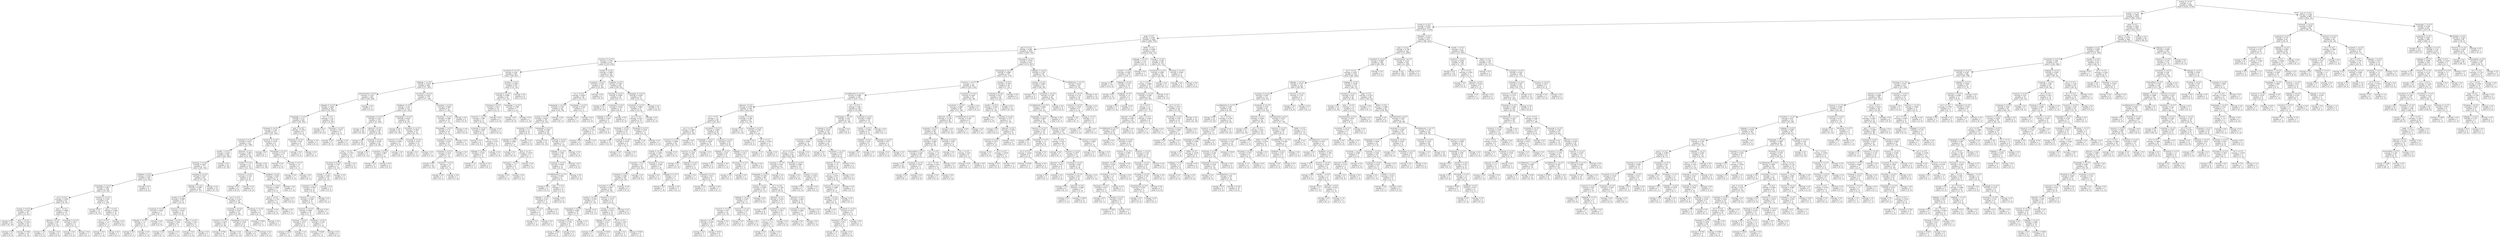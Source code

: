 digraph Tree {
node [shape=box] ;
0 [label="acumg_0 <= 0.5\nentropy = 1.0\nsamples = 3200\nvalue = [1622, 1578]"] ;
1 [label="acumg_1 <= 0.5\nentropy = 0.965\nsamples = 2535\nvalue = [990, 1545]"] ;
0 -> 1 [labeldistance=2.5, labelangle=45, headlabel="True"] ;
2 [label="acumg_4 <= 0.5\nentropy = 0.878\nsamples = 1875\nvalue = [557, 1318]"] ;
1 -> 2 ;
3 [label="page <= 0.5\nentropy = 0.951\nsamples = 1264\nvalue = [469, 795]"] ;
2 -> 3 ;
4 [label="quiz_0 <= 0.5\nentropy = 0.881\nsamples = 1032\nvalue = [309, 723]"] ;
3 -> 4 ;
5 [label="resource_0 <= 0.5\nentropy = 0.762\nsamples = 611\nvalue = [135, 476]"] ;
4 -> 5 ;
6 [label="oucontent_0 <= 0.5\nentropy = 0.66\nsamples = 491\nvalue = [84, 407]"] ;
5 -> 6 ;
7 [label="subpage_1 <= 0.5\nentropy = 0.619\nsamples = 462\nvalue = [71, 391]"] ;
6 -> 7 ;
8 [label="questionnaire <= 0.5\nentropy = 0.703\nsamples = 283\nvalue = [54, 229]"] ;
7 -> 8 ;
9 [label="subpage_0 <= 0.5\nentropy = 0.691\nsamples = 281\nvalue = [52, 229]"] ;
8 -> 9 ;
10 [label="homepage_1 <= 0.5\nentropy = 0.73\nsamples = 245\nvalue = [50, 195]"] ;
9 -> 10 ;
11 [label="forumng_0 <= 0.5\nentropy = 0.701\nsamples = 237\nvalue = [45, 192]"] ;
10 -> 11 ;
12 [label="acumneg_4 <= 0.5\nentropy = 0.675\nsamples = 231\nvalue = [41, 190]"] ;
11 -> 12 ;
13 [label="ouwiki_1 <= 0.5\nentropy = 0.618\nsamples = 189\nvalue = [29, 160]"] ;
12 -> 13 ;
14 [label="forumng_3 <= 0.5\nentropy = 0.657\nsamples = 171\nvalue = [29, 142]"] ;
13 -> 14 ;
15 [label="dualpane <= 0.5\nentropy = 0.516\nsamples = 104\nvalue = [12, 92]"] ;
14 -> 15 ;
16 [label="homepage_3 <= 0.5\nentropy = 0.463\nsamples = 102\nvalue = [10, 92]"] ;
15 -> 16 ;
17 [label="url_0 <= 0.5\nentropy = 0.604\nsamples = 61\nvalue = [9, 52]"] ;
16 -> 17 ;
18 [label="acumg_3 <= 0.5\nentropy = 0.433\nsamples = 45\nvalue = [4, 41]"] ;
17 -> 18 ;
19 [label="entropy = 0.0\nsamples = 19\nvalue = [0, 19]"] ;
18 -> 19 ;
20 [label="quiz_1 <= 0.5\nentropy = 0.619\nsamples = 26\nvalue = [4, 22]"] ;
18 -> 20 ;
21 [label="entropy = 0.0\nsamples = 8\nvalue = [0, 8]"] ;
20 -> 21 ;
22 [label="entropy = 0.764\nsamples = 18\nvalue = [4, 14]"] ;
20 -> 22 ;
23 [label="quiz_1 <= 0.5\nentropy = 0.896\nsamples = 16\nvalue = [5, 11]"] ;
17 -> 23 ;
24 [label="glossary <= 0.5\nentropy = 0.65\nsamples = 12\nvalue = [2, 10]"] ;
23 -> 24 ;
25 [label="entropy = 1.0\nsamples = 4\nvalue = [2, 2]"] ;
24 -> 25 ;
26 [label="entropy = 0.0\nsamples = 8\nvalue = [0, 8]"] ;
24 -> 26 ;
27 [label="acumneg_3 <= 0.5\nentropy = 0.811\nsamples = 4\nvalue = [3, 1]"] ;
23 -> 27 ;
28 [label="entropy = 0.0\nsamples = 3\nvalue = [3, 0]"] ;
27 -> 28 ;
29 [label="entropy = 0.0\nsamples = 1\nvalue = [0, 1]"] ;
27 -> 29 ;
30 [label="resource_4 <= 0.5\nentropy = 0.165\nsamples = 41\nvalue = [1, 40]"] ;
16 -> 30 ;
31 [label="entropy = 0.0\nsamples = 31\nvalue = [0, 31]"] ;
30 -> 31 ;
32 [label="quiz_1 <= 0.5\nentropy = 0.469\nsamples = 10\nvalue = [1, 9]"] ;
30 -> 32 ;
33 [label="url_0 <= 0.5\nentropy = 1.0\nsamples = 2\nvalue = [1, 1]"] ;
32 -> 33 ;
34 [label="entropy = 0.0\nsamples = 1\nvalue = [1, 0]"] ;
33 -> 34 ;
35 [label="entropy = 0.0\nsamples = 1\nvalue = [0, 1]"] ;
33 -> 35 ;
36 [label="entropy = 0.0\nsamples = 8\nvalue = [0, 8]"] ;
32 -> 36 ;
37 [label="entropy = 0.0\nsamples = 2\nvalue = [2, 0]"] ;
15 -> 37 ;
38 [label="acumneg_0 <= 0.5\nentropy = 0.817\nsamples = 67\nvalue = [17, 50]"] ;
14 -> 38 ;
39 [label="subpage_2 <= 0.5\nentropy = 0.899\nsamples = 54\nvalue = [17, 37]"] ;
38 -> 39 ;
40 [label="acumg_2 <= 0.5\nentropy = 0.998\nsamples = 19\nvalue = [10, 9]"] ;
39 -> 40 ;
41 [label="acumneg_3 <= 0.5\nentropy = 0.592\nsamples = 7\nvalue = [6, 1]"] ;
40 -> 41 ;
42 [label="subpage_3 <= 0.5\nentropy = 1.0\nsamples = 2\nvalue = [1, 1]"] ;
41 -> 42 ;
43 [label="entropy = 0.0\nsamples = 1\nvalue = [0, 1]"] ;
42 -> 43 ;
44 [label="entropy = 0.0\nsamples = 1\nvalue = [1, 0]"] ;
42 -> 44 ;
45 [label="entropy = 0.0\nsamples = 5\nvalue = [5, 0]"] ;
41 -> 45 ;
46 [label="resource_3 <= 0.5\nentropy = 0.918\nsamples = 12\nvalue = [4, 8]"] ;
40 -> 46 ;
47 [label="acumneg_1 <= 0.5\nentropy = 0.544\nsamples = 8\nvalue = [1, 7]"] ;
46 -> 47 ;
48 [label="entropy = 0.0\nsamples = 7\nvalue = [0, 7]"] ;
47 -> 48 ;
49 [label="entropy = 0.0\nsamples = 1\nvalue = [1, 0]"] ;
47 -> 49 ;
50 [label="quiz_2 <= 0.5\nentropy = 0.811\nsamples = 4\nvalue = [3, 1]"] ;
46 -> 50 ;
51 [label="entropy = 0.0\nsamples = 3\nvalue = [3, 0]"] ;
50 -> 51 ;
52 [label="entropy = 0.0\nsamples = 1\nvalue = [0, 1]"] ;
50 -> 52 ;
53 [label="url_2 <= 0.5\nentropy = 0.722\nsamples = 35\nvalue = [7, 28]"] ;
39 -> 53 ;
54 [label="acumneg_1 <= 0.5\nentropy = 0.637\nsamples = 31\nvalue = [5, 26]"] ;
53 -> 54 ;
55 [label="resource_2 <= 0.5\nentropy = 0.439\nsamples = 22\nvalue = [2, 20]"] ;
54 -> 55 ;
56 [label="entropy = 0.764\nsamples = 9\nvalue = [2, 7]"] ;
55 -> 56 ;
57 [label="entropy = 0.0\nsamples = 13\nvalue = [0, 13]"] ;
55 -> 57 ;
58 [label="homepage_2 <= 0.5\nentropy = 0.918\nsamples = 9\nvalue = [3, 6]"] ;
54 -> 58 ;
59 [label="entropy = 1.0\nsamples = 6\nvalue = [3, 3]"] ;
58 -> 59 ;
60 [label="entropy = 0.0\nsamples = 3\nvalue = [0, 3]"] ;
58 -> 60 ;
61 [label="acumneg_3 <= 0.5\nentropy = 1.0\nsamples = 4\nvalue = [2, 2]"] ;
53 -> 61 ;
62 [label="entropy = 0.918\nsamples = 3\nvalue = [2, 1]"] ;
61 -> 62 ;
63 [label="entropy = 0.0\nsamples = 1\nvalue = [0, 1]"] ;
61 -> 63 ;
64 [label="entropy = 0.0\nsamples = 13\nvalue = [0, 13]"] ;
38 -> 64 ;
65 [label="entropy = 0.0\nsamples = 18\nvalue = [0, 18]"] ;
13 -> 65 ;
66 [label="glossary <= 0.5\nentropy = 0.863\nsamples = 42\nvalue = [12, 30]"] ;
12 -> 66 ;
67 [label="ouwiki_0 <= 0.5\nentropy = 1.0\nsamples = 24\nvalue = [12, 12]"] ;
66 -> 67 ;
68 [label="resource_3 <= 0.5\nentropy = 0.722\nsamples = 10\nvalue = [2, 8]"] ;
67 -> 68 ;
69 [label="entropy = 0.0\nsamples = 8\nvalue = [0, 8]"] ;
68 -> 69 ;
70 [label="entropy = 0.0\nsamples = 2\nvalue = [2, 0]"] ;
68 -> 70 ;
71 [label="dualpane <= 0.5\nentropy = 0.863\nsamples = 14\nvalue = [10, 4]"] ;
67 -> 71 ;
72 [label="resource_2 <= 0.5\nentropy = 0.985\nsamples = 7\nvalue = [3, 4]"] ;
71 -> 72 ;
73 [label="quiz_2 <= 0.5\nentropy = 0.722\nsamples = 5\nvalue = [1, 4]"] ;
72 -> 73 ;
74 [label="entropy = 0.0\nsamples = 4\nvalue = [0, 4]"] ;
73 -> 74 ;
75 [label="entropy = 0.0\nsamples = 1\nvalue = [1, 0]"] ;
73 -> 75 ;
76 [label="entropy = 0.0\nsamples = 2\nvalue = [2, 0]"] ;
72 -> 76 ;
77 [label="entropy = 0.0\nsamples = 7\nvalue = [7, 0]"] ;
71 -> 77 ;
78 [label="entropy = 0.0\nsamples = 18\nvalue = [0, 18]"] ;
66 -> 78 ;
79 [label="resource_4 <= 0.5\nentropy = 0.918\nsamples = 6\nvalue = [4, 2]"] ;
11 -> 79 ;
80 [label="entropy = 0.0\nsamples = 1\nvalue = [0, 1]"] ;
79 -> 80 ;
81 [label="homepage_3 <= 0.5\nentropy = 0.722\nsamples = 5\nvalue = [4, 1]"] ;
79 -> 81 ;
82 [label="entropy = 0.0\nsamples = 3\nvalue = [3, 0]"] ;
81 -> 82 ;
83 [label="acumneg_3 <= 0.5\nentropy = 1.0\nsamples = 2\nvalue = [1, 1]"] ;
81 -> 83 ;
84 [label="entropy = 0.0\nsamples = 1\nvalue = [1, 0]"] ;
83 -> 84 ;
85 [label="entropy = 0.0\nsamples = 1\nvalue = [0, 1]"] ;
83 -> 85 ;
86 [label="quiz_3 <= 0.5\nentropy = 0.954\nsamples = 8\nvalue = [5, 3]"] ;
10 -> 86 ;
87 [label="forumng_4 <= 0.5\nentropy = 0.65\nsamples = 6\nvalue = [5, 1]"] ;
86 -> 87 ;
88 [label="entropy = 0.0\nsamples = 5\nvalue = [5, 0]"] ;
87 -> 88 ;
89 [label="entropy = 0.0\nsamples = 1\nvalue = [0, 1]"] ;
87 -> 89 ;
90 [label="entropy = 0.0\nsamples = 2\nvalue = [0, 2]"] ;
86 -> 90 ;
91 [label="url_3 <= 0.5\nentropy = 0.31\nsamples = 36\nvalue = [2, 34]"] ;
9 -> 91 ;
92 [label="entropy = 0.0\nsamples = 31\nvalue = [0, 31]"] ;
91 -> 92 ;
93 [label="forumng_1 <= 0.5\nentropy = 0.971\nsamples = 5\nvalue = [2, 3]"] ;
91 -> 93 ;
94 [label="entropy = 0.0\nsamples = 3\nvalue = [0, 3]"] ;
93 -> 94 ;
95 [label="entropy = 0.0\nsamples = 2\nvalue = [2, 0]"] ;
93 -> 95 ;
96 [label="entropy = 0.0\nsamples = 2\nvalue = [2, 0]"] ;
8 -> 96 ;
97 [label="oucontent_2 <= 0.5\nentropy = 0.453\nsamples = 179\nvalue = [17, 162]"] ;
7 -> 97 ;
98 [label="dualpane <= 0.5\nentropy = 0.35\nsamples = 152\nvalue = [10, 142]"] ;
97 -> 98 ;
99 [label="homepage_2 <= 0.5\nentropy = 0.221\nsamples = 113\nvalue = [4, 109]"] ;
98 -> 99 ;
100 [label="entropy = 0.0\nsamples = 59\nvalue = [0, 59]"] ;
99 -> 100 ;
101 [label="glossary <= 0.5\nentropy = 0.381\nsamples = 54\nvalue = [4, 50]"] ;
99 -> 101 ;
102 [label="entropy = 0.0\nsamples = 22\nvalue = [0, 22]"] ;
101 -> 102 ;
103 [label="forumng_3 <= 0.5\nentropy = 0.544\nsamples = 32\nvalue = [4, 28]"] ;
101 -> 103 ;
104 [label="quiz_1 <= 0.5\nentropy = 0.702\nsamples = 21\nvalue = [4, 17]"] ;
103 -> 104 ;
105 [label="forumng_0 <= 0.5\nentropy = 0.787\nsamples = 17\nvalue = [4, 13]"] ;
104 -> 105 ;
106 [label="acumg_3 <= 0.5\nentropy = 0.863\nsamples = 14\nvalue = [4, 10]"] ;
105 -> 106 ;
107 [label="acumneg_3 <= 0.5\nentropy = 0.918\nsamples = 12\nvalue = [4, 8]"] ;
106 -> 107 ;
108 [label="resource_1 <= 0.5\nentropy = 0.946\nsamples = 11\nvalue = [4, 7]"] ;
107 -> 108 ;
109 [label="resource_3 <= 0.5\nentropy = 0.881\nsamples = 10\nvalue = [3, 7]"] ;
108 -> 109 ;
110 [label="forumng_1 <= 0.5\nentropy = 0.971\nsamples = 5\nvalue = [2, 3]"] ;
109 -> 110 ;
111 [label="entropy = 0.918\nsamples = 3\nvalue = [1, 2]"] ;
110 -> 111 ;
112 [label="entropy = 1.0\nsamples = 2\nvalue = [1, 1]"] ;
110 -> 112 ;
113 [label="forumng_1 <= 0.5\nentropy = 0.722\nsamples = 5\nvalue = [1, 4]"] ;
109 -> 113 ;
114 [label="entropy = 0.918\nsamples = 3\nvalue = [1, 2]"] ;
113 -> 114 ;
115 [label="entropy = 0.0\nsamples = 2\nvalue = [0, 2]"] ;
113 -> 115 ;
116 [label="entropy = 0.0\nsamples = 1\nvalue = [1, 0]"] ;
108 -> 116 ;
117 [label="entropy = 0.0\nsamples = 1\nvalue = [0, 1]"] ;
107 -> 117 ;
118 [label="entropy = 0.0\nsamples = 2\nvalue = [0, 2]"] ;
106 -> 118 ;
119 [label="entropy = 0.0\nsamples = 3\nvalue = [0, 3]"] ;
105 -> 119 ;
120 [label="entropy = 0.0\nsamples = 4\nvalue = [0, 4]"] ;
104 -> 120 ;
121 [label="entropy = 0.0\nsamples = 11\nvalue = [0, 11]"] ;
103 -> 121 ;
122 [label="homepage_3 <= 0.5\nentropy = 0.619\nsamples = 39\nvalue = [6, 33]"] ;
98 -> 122 ;
123 [label="entropy = 0.0\nsamples = 18\nvalue = [0, 18]"] ;
122 -> 123 ;
124 [label="oucontent_4 <= 0.5\nentropy = 0.863\nsamples = 21\nvalue = [6, 15]"] ;
122 -> 124 ;
125 [label="resource_2 <= 0.5\nentropy = 0.991\nsamples = 9\nvalue = [5, 4]"] ;
124 -> 125 ;
126 [label="acumneg_3 <= 0.5\nentropy = 0.863\nsamples = 7\nvalue = [5, 2]"] ;
125 -> 126 ;
127 [label="entropy = 0.0\nsamples = 5\nvalue = [5, 0]"] ;
126 -> 127 ;
128 [label="entropy = 0.0\nsamples = 2\nvalue = [0, 2]"] ;
126 -> 128 ;
129 [label="entropy = 0.0\nsamples = 2\nvalue = [0, 2]"] ;
125 -> 129 ;
130 [label="forumng_4 <= 0.5\nentropy = 0.414\nsamples = 12\nvalue = [1, 11]"] ;
124 -> 130 ;
131 [label="entropy = 0.0\nsamples = 11\nvalue = [0, 11]"] ;
130 -> 131 ;
132 [label="entropy = 0.0\nsamples = 1\nvalue = [1, 0]"] ;
130 -> 132 ;
133 [label="acumneg_1 <= 0.5\nentropy = 0.826\nsamples = 27\nvalue = [7, 20]"] ;
97 -> 133 ;
134 [label="forumng_1 <= 0.5\nentropy = 0.964\nsamples = 18\nvalue = [7, 11]"] ;
133 -> 134 ;
135 [label="homepage_1 <= 0.5\nentropy = 0.75\nsamples = 14\nvalue = [3, 11]"] ;
134 -> 135 ;
136 [label="acumneg_4 <= 0.5\nentropy = 0.619\nsamples = 13\nvalue = [2, 11]"] ;
135 -> 136 ;
137 [label="acumneg_0 <= 0.5\nentropy = 0.414\nsamples = 12\nvalue = [1, 11]"] ;
136 -> 137 ;
138 [label="entropy = 0.0\nsamples = 10\nvalue = [0, 10]"] ;
137 -> 138 ;
139 [label="resource_1 <= 0.5\nentropy = 1.0\nsamples = 2\nvalue = [1, 1]"] ;
137 -> 139 ;
140 [label="entropy = 0.0\nsamples = 1\nvalue = [0, 1]"] ;
139 -> 140 ;
141 [label="entropy = 0.0\nsamples = 1\nvalue = [1, 0]"] ;
139 -> 141 ;
142 [label="entropy = 0.0\nsamples = 1\nvalue = [1, 0]"] ;
136 -> 142 ;
143 [label="entropy = 0.0\nsamples = 1\nvalue = [1, 0]"] ;
135 -> 143 ;
144 [label="entropy = 0.0\nsamples = 4\nvalue = [4, 0]"] ;
134 -> 144 ;
145 [label="entropy = 0.0\nsamples = 9\nvalue = [0, 9]"] ;
133 -> 145 ;
146 [label="acumg_3 <= 0.5\nentropy = 0.992\nsamples = 29\nvalue = [13, 16]"] ;
6 -> 146 ;
147 [label="acumneg_0 <= 0.5\nentropy = 0.988\nsamples = 23\nvalue = [13, 10]"] ;
146 -> 147 ;
148 [label="forumng_4 <= 0.5\nentropy = 0.811\nsamples = 16\nvalue = [12, 4]"] ;
147 -> 148 ;
149 [label="resource_1 <= 0.5\nentropy = 0.89\nsamples = 13\nvalue = [9, 4]"] ;
148 -> 149 ;
150 [label="acumneg_2 <= 0.5\nentropy = 0.684\nsamples = 11\nvalue = [9, 2]"] ;
149 -> 150 ;
151 [label="entropy = 0.0\nsamples = 6\nvalue = [6, 0]"] ;
150 -> 151 ;
152 [label="url_3 <= 0.5\nentropy = 0.971\nsamples = 5\nvalue = [3, 2]"] ;
150 -> 152 ;
153 [label="subpage_3 <= 0.5\nentropy = 0.918\nsamples = 3\nvalue = [1, 2]"] ;
152 -> 153 ;
154 [label="entropy = 1.0\nsamples = 2\nvalue = [1, 1]"] ;
153 -> 154 ;
155 [label="entropy = 0.0\nsamples = 1\nvalue = [0, 1]"] ;
153 -> 155 ;
156 [label="entropy = 0.0\nsamples = 2\nvalue = [2, 0]"] ;
152 -> 156 ;
157 [label="entropy = 0.0\nsamples = 2\nvalue = [0, 2]"] ;
149 -> 157 ;
158 [label="entropy = 0.0\nsamples = 3\nvalue = [3, 0]"] ;
148 -> 158 ;
159 [label="homepage_1 <= 0.5\nentropy = 0.592\nsamples = 7\nvalue = [1, 6]"] ;
147 -> 159 ;
160 [label="entropy = 0.0\nsamples = 6\nvalue = [0, 6]"] ;
159 -> 160 ;
161 [label="entropy = 0.0\nsamples = 1\nvalue = [1, 0]"] ;
159 -> 161 ;
162 [label="entropy = 0.0\nsamples = 6\nvalue = [0, 6]"] ;
146 -> 162 ;
163 [label="ouwiki_0 <= 0.5\nentropy = 0.984\nsamples = 120\nvalue = [51, 69]"] ;
5 -> 163 ;
164 [label="acumneg_1 <= 0.5\nentropy = 0.736\nsamples = 58\nvalue = [12, 46]"] ;
163 -> 164 ;
165 [label="url_2 <= 0.5\nentropy = 0.803\nsamples = 49\nvalue = [12, 37]"] ;
164 -> 165 ;
166 [label="homepage_1 <= 0.5\nentropy = 0.755\nsamples = 46\nvalue = [10, 36]"] ;
165 -> 166 ;
167 [label="acumg_3 <= 0.5\nentropy = 0.821\nsamples = 39\nvalue = [10, 29]"] ;
166 -> 167 ;
168 [label="acumneg_2 <= 0.5\nentropy = 1.0\nsamples = 10\nvalue = [5, 5]"] ;
167 -> 168 ;
169 [label="subpage_0 <= 0.5\nentropy = 0.863\nsamples = 7\nvalue = [2, 5]"] ;
168 -> 169 ;
170 [label="entropy = 0.0\nsamples = 4\nvalue = [0, 4]"] ;
169 -> 170 ;
171 [label="quiz_2 <= 0.5\nentropy = 0.918\nsamples = 3\nvalue = [2, 1]"] ;
169 -> 171 ;
172 [label="forumng_1 <= 0.5\nentropy = 1.0\nsamples = 2\nvalue = [1, 1]"] ;
171 -> 172 ;
173 [label="entropy = 0.0\nsamples = 1\nvalue = [0, 1]"] ;
172 -> 173 ;
174 [label="entropy = 0.0\nsamples = 1\nvalue = [1, 0]"] ;
172 -> 174 ;
175 [label="entropy = 0.0\nsamples = 1\nvalue = [1, 0]"] ;
171 -> 175 ;
176 [label="entropy = 0.0\nsamples = 3\nvalue = [3, 0]"] ;
168 -> 176 ;
177 [label="homepage_3 <= 0.5\nentropy = 0.663\nsamples = 29\nvalue = [5, 24]"] ;
167 -> 177 ;
178 [label="entropy = 0.0\nsamples = 12\nvalue = [0, 12]"] ;
177 -> 178 ;
179 [label="forumng_2 <= 0.5\nentropy = 0.874\nsamples = 17\nvalue = [5, 12]"] ;
177 -> 179 ;
180 [label="subpage_2 <= 0.5\nentropy = 0.961\nsamples = 13\nvalue = [5, 8]"] ;
179 -> 180 ;
181 [label="acumneg_2 <= 0.5\nentropy = 0.845\nsamples = 11\nvalue = [3, 8]"] ;
180 -> 181 ;
182 [label="oucollaborate_0 <= 0.5\nentropy = 0.954\nsamples = 8\nvalue = [3, 5]"] ;
181 -> 182 ;
183 [label="entropy = 0.0\nsamples = 2\nvalue = [0, 2]"] ;
182 -> 183 ;
184 [label="quiz_1 <= 0.5\nentropy = 1.0\nsamples = 6\nvalue = [3, 3]"] ;
182 -> 184 ;
185 [label="subpage_1 <= 0.5\nentropy = 0.811\nsamples = 4\nvalue = [1, 3]"] ;
184 -> 185 ;
186 [label="acumneg_4 <= 0.5\nentropy = 1.0\nsamples = 2\nvalue = [1, 1]"] ;
185 -> 186 ;
187 [label="entropy = 0.0\nsamples = 1\nvalue = [1, 0]"] ;
186 -> 187 ;
188 [label="entropy = 0.0\nsamples = 1\nvalue = [0, 1]"] ;
186 -> 188 ;
189 [label="entropy = 0.0\nsamples = 2\nvalue = [0, 2]"] ;
185 -> 189 ;
190 [label="entropy = 0.0\nsamples = 2\nvalue = [2, 0]"] ;
184 -> 190 ;
191 [label="entropy = 0.0\nsamples = 3\nvalue = [0, 3]"] ;
181 -> 191 ;
192 [label="entropy = 0.0\nsamples = 2\nvalue = [2, 0]"] ;
180 -> 192 ;
193 [label="entropy = 0.0\nsamples = 4\nvalue = [0, 4]"] ;
179 -> 193 ;
194 [label="entropy = 0.0\nsamples = 7\nvalue = [0, 7]"] ;
166 -> 194 ;
195 [label="homepage_1 <= 0.5\nentropy = 0.918\nsamples = 3\nvalue = [2, 1]"] ;
165 -> 195 ;
196 [label="entropy = 0.0\nsamples = 1\nvalue = [0, 1]"] ;
195 -> 196 ;
197 [label="entropy = 0.0\nsamples = 2\nvalue = [2, 0]"] ;
195 -> 197 ;
198 [label="entropy = 0.0\nsamples = 9\nvalue = [0, 9]"] ;
164 -> 198 ;
199 [label="dualpane <= 0.5\nentropy = 0.951\nsamples = 62\nvalue = [39, 23]"] ;
163 -> 199 ;
200 [label="forumng_4 <= 0.5\nentropy = 0.904\nsamples = 25\nvalue = [8, 17]"] ;
199 -> 200 ;
201 [label="entropy = 0.0\nsamples = 13\nvalue = [0, 13]"] ;
200 -> 201 ;
202 [label="acumneg_2 <= 0.5\nentropy = 0.918\nsamples = 12\nvalue = [8, 4]"] ;
200 -> 202 ;
203 [label="subpage_0 <= 0.5\nentropy = 0.503\nsamples = 9\nvalue = [8, 1]"] ;
202 -> 203 ;
204 [label="quiz_2 <= 0.5\nentropy = 0.722\nsamples = 5\nvalue = [4, 1]"] ;
203 -> 204 ;
205 [label="entropy = 0.0\nsamples = 4\nvalue = [4, 0]"] ;
204 -> 205 ;
206 [label="entropy = 0.0\nsamples = 1\nvalue = [0, 1]"] ;
204 -> 206 ;
207 [label="entropy = 0.0\nsamples = 4\nvalue = [4, 0]"] ;
203 -> 207 ;
208 [label="entropy = 0.0\nsamples = 3\nvalue = [0, 3]"] ;
202 -> 208 ;
209 [label="homepage_2 <= 0.5\nentropy = 0.639\nsamples = 37\nvalue = [31, 6]"] ;
199 -> 209 ;
210 [label="oucontent_2 <= 0.5\nentropy = 0.863\nsamples = 21\nvalue = [15, 6]"] ;
209 -> 210 ;
211 [label="url_4 <= 0.5\nentropy = 0.65\nsamples = 18\nvalue = [15, 3]"] ;
210 -> 211 ;
212 [label="forumng_1 <= 0.5\nentropy = 0.353\nsamples = 15\nvalue = [14, 1]"] ;
211 -> 212 ;
213 [label="entropy = 0.0\nsamples = 12\nvalue = [12, 0]"] ;
212 -> 213 ;
214 [label="acumneg_0 <= 0.5\nentropy = 0.918\nsamples = 3\nvalue = [2, 1]"] ;
212 -> 214 ;
215 [label="entropy = 0.0\nsamples = 2\nvalue = [2, 0]"] ;
214 -> 215 ;
216 [label="entropy = 0.0\nsamples = 1\nvalue = [0, 1]"] ;
214 -> 216 ;
217 [label="forumng_0 <= 0.5\nentropy = 0.918\nsamples = 3\nvalue = [1, 2]"] ;
211 -> 217 ;
218 [label="entropy = 0.0\nsamples = 2\nvalue = [0, 2]"] ;
217 -> 218 ;
219 [label="entropy = 0.0\nsamples = 1\nvalue = [1, 0]"] ;
217 -> 219 ;
220 [label="entropy = 0.0\nsamples = 3\nvalue = [0, 3]"] ;
210 -> 220 ;
221 [label="entropy = 0.0\nsamples = 16\nvalue = [16, 0]"] ;
209 -> 221 ;
222 [label="forumng_4 <= 0.5\nentropy = 0.978\nsamples = 421\nvalue = [174, 247]"] ;
4 -> 222 ;
223 [label="homepage_4 <= 0.5\nentropy = 0.996\nsamples = 327\nvalue = [152, 175]"] ;
222 -> 223 ;
224 [label="resource_1 <= 0.5\nentropy = 1.0\nsamples = 297\nvalue = [145, 152]"] ;
223 -> 224 ;
225 [label="oucollaborate_0 <= 0.5\nentropy = 0.999\nsamples = 236\nvalue = [123, 113]"] ;
224 -> 225 ;
226 [label="glossary <= 0.5\nentropy = 0.975\nsamples = 108\nvalue = [44, 64]"] ;
225 -> 226 ;
227 [label="url_2 <= 0.5\nentropy = 1.0\nsamples = 88\nvalue = [43, 45]"] ;
226 -> 227 ;
228 [label="url_0 <= 0.5\nentropy = 0.965\nsamples = 59\nvalue = [23, 36]"] ;
227 -> 228 ;
229 [label="resource_2 <= 0.5\nentropy = 0.984\nsamples = 54\nvalue = [23, 31]"] ;
228 -> 229 ;
230 [label="ouwiki_0 <= 0.5\nentropy = 0.993\nsamples = 51\nvalue = [23, 28]"] ;
229 -> 230 ;
231 [label="acumneg_1 <= 0.5\nentropy = 1.0\nsamples = 44\nvalue = [22, 22]"] ;
230 -> 231 ;
232 [label="acumneg_0 <= 0.5\nentropy = 0.982\nsamples = 38\nvalue = [16, 22]"] ;
231 -> 232 ;
233 [label="oucontent_3 <= 0.5\nentropy = 0.991\nsamples = 36\nvalue = [16, 20]"] ;
232 -> 233 ;
234 [label="acumg_2 <= 0.5\nentropy = 0.918\nsamples = 21\nvalue = [7, 14]"] ;
233 -> 234 ;
235 [label="homepage_2 <= 0.5\nentropy = 0.881\nsamples = 10\nvalue = [7, 3]"] ;
234 -> 235 ;
236 [label="acumneg_2 <= 0.5\nentropy = 0.764\nsamples = 9\nvalue = [7, 2]"] ;
235 -> 236 ;
237 [label="entropy = 0.918\nsamples = 6\nvalue = [4, 2]"] ;
236 -> 237 ;
238 [label="entropy = 0.0\nsamples = 3\nvalue = [3, 0]"] ;
236 -> 238 ;
239 [label="entropy = 0.0\nsamples = 1\nvalue = [0, 1]"] ;
235 -> 239 ;
240 [label="entropy = 0.0\nsamples = 11\nvalue = [0, 11]"] ;
234 -> 240 ;
241 [label="resource_3 <= 0.5\nentropy = 0.971\nsamples = 15\nvalue = [9, 6]"] ;
233 -> 241 ;
242 [label="acumg_3 <= 0.5\nentropy = 0.971\nsamples = 10\nvalue = [4, 6]"] ;
241 -> 242 ;
243 [label="subpage_3 <= 0.5\nentropy = 0.811\nsamples = 4\nvalue = [3, 1]"] ;
242 -> 243 ;
244 [label="entropy = 0.0\nsamples = 1\nvalue = [1, 0]"] ;
243 -> 244 ;
245 [label="entropy = 0.918\nsamples = 3\nvalue = [2, 1]"] ;
243 -> 245 ;
246 [label="url_4 <= 0.5\nentropy = 0.65\nsamples = 6\nvalue = [1, 5]"] ;
242 -> 246 ;
247 [label="entropy = 0.0\nsamples = 3\nvalue = [0, 3]"] ;
246 -> 247 ;
248 [label="entropy = 0.918\nsamples = 3\nvalue = [1, 2]"] ;
246 -> 248 ;
249 [label="entropy = 0.0\nsamples = 5\nvalue = [5, 0]"] ;
241 -> 249 ;
250 [label="entropy = 0.0\nsamples = 2\nvalue = [0, 2]"] ;
232 -> 250 ;
251 [label="entropy = 0.0\nsamples = 6\nvalue = [6, 0]"] ;
231 -> 251 ;
252 [label="forumng_3 <= 0.5\nentropy = 0.592\nsamples = 7\nvalue = [1, 6]"] ;
230 -> 252 ;
253 [label="entropy = 0.0\nsamples = 5\nvalue = [0, 5]"] ;
252 -> 253 ;
254 [label="subpage_4 <= 0.5\nentropy = 1.0\nsamples = 2\nvalue = [1, 1]"] ;
252 -> 254 ;
255 [label="entropy = 0.0\nsamples = 1\nvalue = [1, 0]"] ;
254 -> 255 ;
256 [label="entropy = 0.0\nsamples = 1\nvalue = [0, 1]"] ;
254 -> 256 ;
257 [label="entropy = 0.0\nsamples = 3\nvalue = [0, 3]"] ;
229 -> 257 ;
258 [label="entropy = 0.0\nsamples = 5\nvalue = [0, 5]"] ;
228 -> 258 ;
259 [label="oucontent_3 <= 0.5\nentropy = 0.894\nsamples = 29\nvalue = [20, 9]"] ;
227 -> 259 ;
260 [label="homepage_1 <= 0.5\nentropy = 0.629\nsamples = 19\nvalue = [16, 3]"] ;
259 -> 260 ;
261 [label="resource_4 <= 0.5\nentropy = 0.503\nsamples = 18\nvalue = [16, 2]"] ;
260 -> 261 ;
262 [label="entropy = 0.0\nsamples = 13\nvalue = [13, 0]"] ;
261 -> 262 ;
263 [label="subpage_4 <= 0.5\nentropy = 0.971\nsamples = 5\nvalue = [3, 2]"] ;
261 -> 263 ;
264 [label="entropy = 0.0\nsamples = 1\nvalue = [0, 1]"] ;
263 -> 264 ;
265 [label="acumneg_4 <= 0.5\nentropy = 0.811\nsamples = 4\nvalue = [3, 1]"] ;
263 -> 265 ;
266 [label="entropy = 0.0\nsamples = 3\nvalue = [3, 0]"] ;
265 -> 266 ;
267 [label="entropy = 0.0\nsamples = 1\nvalue = [0, 1]"] ;
265 -> 267 ;
268 [label="entropy = 0.0\nsamples = 1\nvalue = [0, 1]"] ;
260 -> 268 ;
269 [label="acumneg_2 <= 0.5\nentropy = 0.971\nsamples = 10\nvalue = [4, 6]"] ;
259 -> 269 ;
270 [label="subpage_2 <= 0.5\nentropy = 0.65\nsamples = 6\nvalue = [1, 5]"] ;
269 -> 270 ;
271 [label="entropy = 0.0\nsamples = 5\nvalue = [0, 5]"] ;
270 -> 271 ;
272 [label="entropy = 0.0\nsamples = 1\nvalue = [1, 0]"] ;
270 -> 272 ;
273 [label="subpage_3 <= 0.5\nentropy = 0.811\nsamples = 4\nvalue = [3, 1]"] ;
269 -> 273 ;
274 [label="forumng_3 <= 0.5\nentropy = 1.0\nsamples = 2\nvalue = [1, 1]"] ;
273 -> 274 ;
275 [label="entropy = 0.0\nsamples = 1\nvalue = [0, 1]"] ;
274 -> 275 ;
276 [label="entropy = 0.0\nsamples = 1\nvalue = [1, 0]"] ;
274 -> 276 ;
277 [label="entropy = 0.0\nsamples = 2\nvalue = [2, 0]"] ;
273 -> 277 ;
278 [label="acumg_3 <= 0.5\nentropy = 0.286\nsamples = 20\nvalue = [1, 19]"] ;
226 -> 278 ;
279 [label="entropy = 0.0\nsamples = 13\nvalue = [0, 13]"] ;
278 -> 279 ;
280 [label="acumneg_3 <= 0.5\nentropy = 0.592\nsamples = 7\nvalue = [1, 6]"] ;
278 -> 280 ;
281 [label="entropy = 0.0\nsamples = 4\nvalue = [0, 4]"] ;
280 -> 281 ;
282 [label="url_4 <= 0.5\nentropy = 0.918\nsamples = 3\nvalue = [1, 2]"] ;
280 -> 282 ;
283 [label="entropy = 1.0\nsamples = 2\nvalue = [1, 1]"] ;
282 -> 283 ;
284 [label="entropy = 0.0\nsamples = 1\nvalue = [0, 1]"] ;
282 -> 284 ;
285 [label="url_1 <= 0.5\nentropy = 0.96\nsamples = 128\nvalue = [79, 49]"] ;
225 -> 285 ;
286 [label="homepage_1 <= 0.5\nentropy = 0.93\nsamples = 110\nvalue = [72, 38]"] ;
285 -> 286 ;
287 [label="acumneg_2 <= 0.5\nentropy = 0.955\nsamples = 101\nvalue = [63, 38]"] ;
286 -> 287 ;
288 [label="oucontent_1 <= 0.5\nentropy = 0.991\nsamples = 72\nvalue = [40, 32]"] ;
287 -> 288 ;
289 [label="url_4 <= 0.5\nentropy = 0.977\nsamples = 68\nvalue = [40, 28]"] ;
288 -> 289 ;
290 [label="acumneg_1 <= 0.5\nentropy = 0.912\nsamples = 52\nvalue = [35, 17]"] ;
289 -> 290 ;
291 [label="homepage_2 <= 0.5\nentropy = 0.938\nsamples = 48\nvalue = [31, 17]"] ;
290 -> 291 ;
292 [label="acumg_3 <= 0.5\nentropy = 0.999\nsamples = 23\nvalue = [12, 11]"] ;
291 -> 292 ;
293 [label="subpage_2 <= 0.5\nentropy = 0.937\nsamples = 17\nvalue = [6, 11]"] ;
292 -> 293 ;
294 [label="resource_2 <= 0.5\nentropy = 0.65\nsamples = 12\nvalue = [2, 10]"] ;
293 -> 294 ;
295 [label="glossary <= 0.5\nentropy = 0.439\nsamples = 11\nvalue = [1, 10]"] ;
294 -> 295 ;
296 [label="entropy = 0.0\nsamples = 7\nvalue = [0, 7]"] ;
295 -> 296 ;
297 [label="entropy = 0.811\nsamples = 4\nvalue = [1, 3]"] ;
295 -> 297 ;
298 [label="entropy = 0.0\nsamples = 1\nvalue = [1, 0]"] ;
294 -> 298 ;
299 [label="resource_3 <= 0.5\nentropy = 0.722\nsamples = 5\nvalue = [4, 1]"] ;
293 -> 299 ;
300 [label="entropy = 0.0\nsamples = 1\nvalue = [0, 1]"] ;
299 -> 300 ;
301 [label="entropy = 0.0\nsamples = 4\nvalue = [4, 0]"] ;
299 -> 301 ;
302 [label="entropy = 0.0\nsamples = 6\nvalue = [6, 0]"] ;
292 -> 302 ;
303 [label="url_3 <= 0.5\nentropy = 0.795\nsamples = 25\nvalue = [19, 6]"] ;
291 -> 303 ;
304 [label="glossary <= 0.5\nentropy = 0.414\nsamples = 12\nvalue = [11, 1]"] ;
303 -> 304 ;
305 [label="entropy = 0.0\nsamples = 8\nvalue = [8, 0]"] ;
304 -> 305 ;
306 [label="oucontent_2 <= 0.5\nentropy = 0.811\nsamples = 4\nvalue = [3, 1]"] ;
304 -> 306 ;
307 [label="url_2 <= 0.5\nentropy = 1.0\nsamples = 2\nvalue = [1, 1]"] ;
306 -> 307 ;
308 [label="entropy = 0.0\nsamples = 1\nvalue = [1, 0]"] ;
307 -> 308 ;
309 [label="entropy = 0.0\nsamples = 1\nvalue = [0, 1]"] ;
307 -> 309 ;
310 [label="entropy = 0.0\nsamples = 2\nvalue = [2, 0]"] ;
306 -> 310 ;
311 [label="glossary <= 0.5\nentropy = 0.961\nsamples = 13\nvalue = [8, 5]"] ;
303 -> 311 ;
312 [label="acumneg_0 <= 0.5\nentropy = 0.863\nsamples = 7\nvalue = [2, 5]"] ;
311 -> 312 ;
313 [label="entropy = 0.0\nsamples = 5\nvalue = [0, 5]"] ;
312 -> 313 ;
314 [label="entropy = 0.0\nsamples = 2\nvalue = [2, 0]"] ;
312 -> 314 ;
315 [label="entropy = 0.0\nsamples = 6\nvalue = [6, 0]"] ;
311 -> 315 ;
316 [label="entropy = 0.0\nsamples = 4\nvalue = [4, 0]"] ;
290 -> 316 ;
317 [label="forumng_2 <= 0.5\nentropy = 0.896\nsamples = 16\nvalue = [5, 11]"] ;
289 -> 317 ;
318 [label="entropy = 0.0\nsamples = 8\nvalue = [0, 8]"] ;
317 -> 318 ;
319 [label="acumg_3 <= 0.5\nentropy = 0.954\nsamples = 8\nvalue = [5, 3]"] ;
317 -> 319 ;
320 [label="entropy = 0.0\nsamples = 5\nvalue = [5, 0]"] ;
319 -> 320 ;
321 [label="entropy = 0.0\nsamples = 3\nvalue = [0, 3]"] ;
319 -> 321 ;
322 [label="entropy = 0.0\nsamples = 4\nvalue = [0, 4]"] ;
288 -> 322 ;
323 [label="acumg_2 <= 0.5\nentropy = 0.736\nsamples = 29\nvalue = [23, 6]"] ;
287 -> 323 ;
324 [label="entropy = 0.0\nsamples = 14\nvalue = [14, 0]"] ;
323 -> 324 ;
325 [label="oucontent_1 <= 0.5\nentropy = 0.971\nsamples = 15\nvalue = [9, 6]"] ;
323 -> 325 ;
326 [label="glossary <= 0.5\nentropy = 1.0\nsamples = 12\nvalue = [6, 6]"] ;
325 -> 326 ;
327 [label="url_2 <= 0.5\nentropy = 0.971\nsamples = 10\nvalue = [4, 6]"] ;
326 -> 327 ;
328 [label="resource_4 <= 0.5\nentropy = 0.985\nsamples = 7\nvalue = [4, 3]"] ;
327 -> 328 ;
329 [label="ouwiki_1 <= 0.5\nentropy = 0.918\nsamples = 6\nvalue = [4, 2]"] ;
328 -> 329 ;
330 [label="entropy = 0.0\nsamples = 1\nvalue = [1, 0]"] ;
329 -> 330 ;
331 [label="oucontent_3 <= 0.5\nentropy = 0.971\nsamples = 5\nvalue = [3, 2]"] ;
329 -> 331 ;
332 [label="forumng_2 <= 0.5\nentropy = 0.811\nsamples = 4\nvalue = [3, 1]"] ;
331 -> 332 ;
333 [label="entropy = 1.0\nsamples = 2\nvalue = [1, 1]"] ;
332 -> 333 ;
334 [label="entropy = 0.0\nsamples = 2\nvalue = [2, 0]"] ;
332 -> 334 ;
335 [label="entropy = 0.0\nsamples = 1\nvalue = [0, 1]"] ;
331 -> 335 ;
336 [label="entropy = 0.0\nsamples = 1\nvalue = [0, 1]"] ;
328 -> 336 ;
337 [label="entropy = 0.0\nsamples = 3\nvalue = [0, 3]"] ;
327 -> 337 ;
338 [label="entropy = 0.0\nsamples = 2\nvalue = [2, 0]"] ;
326 -> 338 ;
339 [label="entropy = 0.0\nsamples = 3\nvalue = [3, 0]"] ;
325 -> 339 ;
340 [label="entropy = 0.0\nsamples = 9\nvalue = [9, 0]"] ;
286 -> 340 ;
341 [label="acumneg_2 <= 0.5\nentropy = 0.964\nsamples = 18\nvalue = [7, 11]"] ;
285 -> 341 ;
342 [label="ouwiki_1 <= 0.5\nentropy = 0.946\nsamples = 11\nvalue = [7, 4]"] ;
341 -> 342 ;
343 [label="dataplus <= 0.5\nentropy = 0.65\nsamples = 6\nvalue = [5, 1]"] ;
342 -> 343 ;
344 [label="entropy = 0.0\nsamples = 5\nvalue = [5, 0]"] ;
343 -> 344 ;
345 [label="entropy = 0.0\nsamples = 1\nvalue = [0, 1]"] ;
343 -> 345 ;
346 [label="homepage_2 <= 0.5\nentropy = 0.971\nsamples = 5\nvalue = [2, 3]"] ;
342 -> 346 ;
347 [label="entropy = 0.0\nsamples = 2\nvalue = [2, 0]"] ;
346 -> 347 ;
348 [label="entropy = 0.0\nsamples = 3\nvalue = [0, 3]"] ;
346 -> 348 ;
349 [label="entropy = 0.0\nsamples = 7\nvalue = [0, 7]"] ;
341 -> 349 ;
350 [label="oucontent_2 <= 0.5\nentropy = 0.943\nsamples = 61\nvalue = [22, 39]"] ;
224 -> 350 ;
351 [label="oucontent_1 <= 0.5\nentropy = 0.886\nsamples = 56\nvalue = [17, 39]"] ;
350 -> 351 ;
352 [label="glossary <= 0.5\nentropy = 0.738\nsamples = 48\nvalue = [10, 38]"] ;
351 -> 352 ;
353 [label="acumneg_3 <= 0.5\nentropy = 0.831\nsamples = 38\nvalue = [10, 28]"] ;
352 -> 353 ;
354 [label="acumg_3 <= 0.5\nentropy = 0.663\nsamples = 29\nvalue = [5, 24]"] ;
353 -> 354 ;
355 [label="externalquiz <= 0.5\nentropy = 0.426\nsamples = 23\nvalue = [2, 21]"] ;
354 -> 355 ;
356 [label="entropy = 0.0\nsamples = 20\nvalue = [0, 20]"] ;
355 -> 356 ;
357 [label="acumneg_2 <= 0.5\nentropy = 0.918\nsamples = 3\nvalue = [2, 1]"] ;
355 -> 357 ;
358 [label="entropy = 0.0\nsamples = 1\nvalue = [0, 1]"] ;
357 -> 358 ;
359 [label="entropy = 0.0\nsamples = 2\nvalue = [2, 0]"] ;
357 -> 359 ;
360 [label="url_3 <= 0.5\nentropy = 1.0\nsamples = 6\nvalue = [3, 3]"] ;
354 -> 360 ;
361 [label="url_1 <= 0.5\nentropy = 0.811\nsamples = 4\nvalue = [1, 3]"] ;
360 -> 361 ;
362 [label="entropy = 0.0\nsamples = 3\nvalue = [0, 3]"] ;
361 -> 362 ;
363 [label="entropy = 0.0\nsamples = 1\nvalue = [1, 0]"] ;
361 -> 363 ;
364 [label="entropy = 0.0\nsamples = 2\nvalue = [2, 0]"] ;
360 -> 364 ;
365 [label="forumng_2 <= 0.5\nentropy = 0.991\nsamples = 9\nvalue = [5, 4]"] ;
353 -> 365 ;
366 [label="entropy = 0.0\nsamples = 3\nvalue = [0, 3]"] ;
365 -> 366 ;
367 [label="url_1 <= 0.5\nentropy = 0.65\nsamples = 6\nvalue = [5, 1]"] ;
365 -> 367 ;
368 [label="entropy = 0.0\nsamples = 1\nvalue = [0, 1]"] ;
367 -> 368 ;
369 [label="entropy = 0.0\nsamples = 5\nvalue = [5, 0]"] ;
367 -> 369 ;
370 [label="entropy = 0.0\nsamples = 10\nvalue = [0, 10]"] ;
352 -> 370 ;
371 [label="oucollaborate_0 <= 0.5\nentropy = 0.544\nsamples = 8\nvalue = [7, 1]"] ;
351 -> 371 ;
372 [label="entropy = 0.0\nsamples = 1\nvalue = [0, 1]"] ;
371 -> 372 ;
373 [label="entropy = 0.0\nsamples = 7\nvalue = [7, 0]"] ;
371 -> 373 ;
374 [label="entropy = 0.0\nsamples = 5\nvalue = [5, 0]"] ;
350 -> 374 ;
375 [label="acumg_2 <= 0.5\nentropy = 0.784\nsamples = 30\nvalue = [7, 23]"] ;
223 -> 375 ;
376 [label="acumneg_4 <= 0.5\nentropy = 0.677\nsamples = 28\nvalue = [5, 23]"] ;
375 -> 376 ;
377 [label="ouwiki_1 <= 0.5\nentropy = 0.918\nsamples = 15\nvalue = [5, 10]"] ;
376 -> 377 ;
378 [label="entropy = 0.0\nsamples = 2\nvalue = [2, 0]"] ;
377 -> 378 ;
379 [label="acumneg_3 <= 0.5\nentropy = 0.779\nsamples = 13\nvalue = [3, 10]"] ;
377 -> 379 ;
380 [label="entropy = 0.0\nsamples = 5\nvalue = [0, 5]"] ;
379 -> 380 ;
381 [label="glossary <= 0.5\nentropy = 0.954\nsamples = 8\nvalue = [3, 5]"] ;
379 -> 381 ;
382 [label="resource_4 <= 0.5\nentropy = 0.971\nsamples = 5\nvalue = [3, 2]"] ;
381 -> 382 ;
383 [label="entropy = 0.0\nsamples = 2\nvalue = [2, 0]"] ;
382 -> 383 ;
384 [label="url_4 <= 0.5\nentropy = 0.918\nsamples = 3\nvalue = [1, 2]"] ;
382 -> 384 ;
385 [label="entropy = 0.0\nsamples = 2\nvalue = [0, 2]"] ;
384 -> 385 ;
386 [label="entropy = 0.0\nsamples = 1\nvalue = [1, 0]"] ;
384 -> 386 ;
387 [label="entropy = 0.0\nsamples = 3\nvalue = [0, 3]"] ;
381 -> 387 ;
388 [label="entropy = 0.0\nsamples = 13\nvalue = [0, 13]"] ;
376 -> 388 ;
389 [label="entropy = 0.0\nsamples = 2\nvalue = [2, 0]"] ;
375 -> 389 ;
390 [label="subpage_3 <= 0.5\nentropy = 0.785\nsamples = 94\nvalue = [22, 72]"] ;
222 -> 390 ;
391 [label="acumg_3 <= 0.5\nentropy = 0.863\nsamples = 70\nvalue = [20, 50]"] ;
390 -> 391 ;
392 [label="entropy = 0.0\nsamples = 4\nvalue = [4, 0]"] ;
391 -> 392 ;
393 [label="oucontent_1 <= 0.5\nentropy = 0.799\nsamples = 66\nvalue = [16, 50]"] ;
391 -> 393 ;
394 [label="oucollaborate_0 <= 0.5\nentropy = 0.856\nsamples = 57\nvalue = [16, 41]"] ;
393 -> 394 ;
395 [label="homepage_4 <= 0.5\nentropy = 0.904\nsamples = 50\nvalue = [16, 34]"] ;
394 -> 395 ;
396 [label="resource_3 <= 0.5\nentropy = 0.742\nsamples = 19\nvalue = [4, 15]"] ;
395 -> 396 ;
397 [label="entropy = 0.0\nsamples = 11\nvalue = [0, 11]"] ;
396 -> 397 ;
398 [label="acumneg_4 <= 0.5\nentropy = 1.0\nsamples = 8\nvalue = [4, 4]"] ;
396 -> 398 ;
399 [label="url_4 <= 0.5\nentropy = 0.918\nsamples = 6\nvalue = [2, 4]"] ;
398 -> 399 ;
400 [label="entropy = 0.918\nsamples = 3\nvalue = [2, 1]"] ;
399 -> 400 ;
401 [label="entropy = 0.0\nsamples = 3\nvalue = [0, 3]"] ;
399 -> 401 ;
402 [label="entropy = 0.0\nsamples = 2\nvalue = [2, 0]"] ;
398 -> 402 ;
403 [label="acumneg_2 <= 0.5\nentropy = 0.963\nsamples = 31\nvalue = [12, 19]"] ;
395 -> 403 ;
404 [label="url_4 <= 0.5\nentropy = 0.871\nsamples = 24\nvalue = [7, 17]"] ;
403 -> 404 ;
405 [label="entropy = 0.0\nsamples = 7\nvalue = [0, 7]"] ;
404 -> 405 ;
406 [label="resource_4 <= 0.5\nentropy = 0.977\nsamples = 17\nvalue = [7, 10]"] ;
404 -> 406 ;
407 [label="glossary <= 0.5\nentropy = 0.811\nsamples = 4\nvalue = [3, 1]"] ;
406 -> 407 ;
408 [label="entropy = 0.0\nsamples = 1\nvalue = [0, 1]"] ;
407 -> 408 ;
409 [label="entropy = 0.0\nsamples = 3\nvalue = [3, 0]"] ;
407 -> 409 ;
410 [label="acumneg_3 <= 0.5\nentropy = 0.89\nsamples = 13\nvalue = [4, 9]"] ;
406 -> 410 ;
411 [label="oucontent_2 <= 0.5\nentropy = 0.811\nsamples = 12\nvalue = [3, 9]"] ;
410 -> 411 ;
412 [label="entropy = 0.0\nsamples = 5\nvalue = [0, 5]"] ;
411 -> 412 ;
413 [label="glossary <= 0.5\nentropy = 0.985\nsamples = 7\nvalue = [3, 4]"] ;
411 -> 413 ;
414 [label="entropy = 0.0\nsamples = 1\nvalue = [1, 0]"] ;
413 -> 414 ;
415 [label="entropy = 0.918\nsamples = 6\nvalue = [2, 4]"] ;
413 -> 415 ;
416 [label="entropy = 0.0\nsamples = 1\nvalue = [1, 0]"] ;
410 -> 416 ;
417 [label="resource_4 <= 0.5\nentropy = 0.863\nsamples = 7\nvalue = [5, 2]"] ;
403 -> 417 ;
418 [label="entropy = 0.0\nsamples = 2\nvalue = [0, 2]"] ;
417 -> 418 ;
419 [label="entropy = 0.0\nsamples = 5\nvalue = [5, 0]"] ;
417 -> 419 ;
420 [label="entropy = 0.0\nsamples = 7\nvalue = [0, 7]"] ;
394 -> 420 ;
421 [label="entropy = 0.0\nsamples = 9\nvalue = [0, 9]"] ;
393 -> 421 ;
422 [label="oucollaborate_1 <= 0.5\nentropy = 0.414\nsamples = 24\nvalue = [2, 22]"] ;
390 -> 422 ;
423 [label="resource_2 <= 0.5\nentropy = 0.722\nsamples = 10\nvalue = [2, 8]"] ;
422 -> 423 ;
424 [label="resource_3 <= 0.5\nentropy = 0.503\nsamples = 9\nvalue = [1, 8]"] ;
423 -> 424 ;
425 [label="entropy = 0.0\nsamples = 7\nvalue = [0, 7]"] ;
424 -> 425 ;
426 [label="acumg_2 <= 0.5\nentropy = 1.0\nsamples = 2\nvalue = [1, 1]"] ;
424 -> 426 ;
427 [label="entropy = 0.0\nsamples = 1\nvalue = [1, 0]"] ;
426 -> 427 ;
428 [label="entropy = 0.0\nsamples = 1\nvalue = [0, 1]"] ;
426 -> 428 ;
429 [label="entropy = 0.0\nsamples = 1\nvalue = [1, 0]"] ;
423 -> 429 ;
430 [label="entropy = 0.0\nsamples = 14\nvalue = [0, 14]"] ;
422 -> 430 ;
431 [label="folder <= 0.5\nentropy = 0.894\nsamples = 232\nvalue = [160, 72]"] ;
3 -> 431 ;
432 [label="subpage_1 <= 0.5\nentropy = 0.114\nsamples = 131\nvalue = [129, 2]"] ;
431 -> 432 ;
433 [label="ouwiki_1 <= 0.5\nentropy = 0.065\nsamples = 130\nvalue = [129, 1]"] ;
432 -> 433 ;
434 [label="entropy = 0.0\nsamples = 114\nvalue = [114, 0]"] ;
433 -> 434 ;
435 [label="subpage_2 <= 0.5\nentropy = 0.337\nsamples = 16\nvalue = [15, 1]"] ;
433 -> 435 ;
436 [label="entropy = 0.0\nsamples = 14\nvalue = [14, 0]"] ;
435 -> 436 ;
437 [label="dualpane <= 0.5\nentropy = 1.0\nsamples = 2\nvalue = [1, 1]"] ;
435 -> 437 ;
438 [label="entropy = 0.0\nsamples = 1\nvalue = [1, 0]"] ;
437 -> 438 ;
439 [label="entropy = 0.0\nsamples = 1\nvalue = [0, 1]"] ;
437 -> 439 ;
440 [label="entropy = 0.0\nsamples = 1\nvalue = [0, 1]"] ;
432 -> 440 ;
441 [label="acumg_2 <= 0.5\nentropy = 0.89\nsamples = 101\nvalue = [31, 70]"] ;
431 -> 441 ;
442 [label="oucontent_4 <= 0.5\nentropy = 0.802\nsamples = 90\nvalue = [22, 68]"] ;
441 -> 442 ;
443 [label="url_1 <= 0.5\nentropy = 0.883\nsamples = 73\nvalue = [22, 51]"] ;
442 -> 443 ;
444 [label="homepage_3 <= 0.5\nentropy = 0.938\nsamples = 62\nvalue = [22, 40]"] ;
443 -> 444 ;
445 [label="url_3 <= 0.5\nentropy = 1.0\nsamples = 34\nvalue = [17, 17]"] ;
444 -> 445 ;
446 [label="glossary <= 0.5\nentropy = 0.961\nsamples = 26\nvalue = [16, 10]"] ;
445 -> 446 ;
447 [label="oucollaborate_0 <= 0.5\nentropy = 0.918\nsamples = 24\nvalue = [16, 8]"] ;
446 -> 447 ;
448 [label="entropy = 0.0\nsamples = 3\nvalue = [3, 0]"] ;
447 -> 448 ;
449 [label="acumneg_0 <= 0.5\nentropy = 0.959\nsamples = 21\nvalue = [13, 8]"] ;
447 -> 449 ;
450 [label="resource_2 <= 0.5\nentropy = 0.994\nsamples = 11\nvalue = [5, 6]"] ;
449 -> 450 ;
451 [label="dataplus <= 0.5\nentropy = 0.954\nsamples = 8\nvalue = [5, 3]"] ;
450 -> 451 ;
452 [label="acumneg_3 <= 0.5\nentropy = 1.0\nsamples = 6\nvalue = [3, 3]"] ;
451 -> 452 ;
453 [label="forumng_3 <= 0.5\nentropy = 0.971\nsamples = 5\nvalue = [3, 2]"] ;
452 -> 453 ;
454 [label="entropy = 0.0\nsamples = 1\nvalue = [0, 1]"] ;
453 -> 454 ;
455 [label="acumneg_2 <= 0.5\nentropy = 0.811\nsamples = 4\nvalue = [3, 1]"] ;
453 -> 455 ;
456 [label="entropy = 0.918\nsamples = 3\nvalue = [2, 1]"] ;
455 -> 456 ;
457 [label="entropy = 0.0\nsamples = 1\nvalue = [1, 0]"] ;
455 -> 457 ;
458 [label="entropy = 0.0\nsamples = 1\nvalue = [0, 1]"] ;
452 -> 458 ;
459 [label="entropy = 0.0\nsamples = 2\nvalue = [2, 0]"] ;
451 -> 459 ;
460 [label="entropy = 0.0\nsamples = 3\nvalue = [0, 3]"] ;
450 -> 460 ;
461 [label="resource_1 <= 0.5\nentropy = 0.722\nsamples = 10\nvalue = [8, 2]"] ;
449 -> 461 ;
462 [label="forumng_1 <= 0.5\nentropy = 0.918\nsamples = 6\nvalue = [4, 2]"] ;
461 -> 462 ;
463 [label="forumng_3 <= 0.5\nentropy = 0.722\nsamples = 5\nvalue = [4, 1]"] ;
462 -> 463 ;
464 [label="questionnaire <= 0.5\nentropy = 0.918\nsamples = 3\nvalue = [2, 1]"] ;
463 -> 464 ;
465 [label="entropy = 0.0\nsamples = 2\nvalue = [2, 0]"] ;
464 -> 465 ;
466 [label="entropy = 0.0\nsamples = 1\nvalue = [0, 1]"] ;
464 -> 466 ;
467 [label="entropy = 0.0\nsamples = 2\nvalue = [2, 0]"] ;
463 -> 467 ;
468 [label="entropy = 0.0\nsamples = 1\nvalue = [0, 1]"] ;
462 -> 468 ;
469 [label="entropy = 0.0\nsamples = 4\nvalue = [4, 0]"] ;
461 -> 469 ;
470 [label="entropy = 0.0\nsamples = 2\nvalue = [0, 2]"] ;
446 -> 470 ;
471 [label="quiz_3 <= 0.5\nentropy = 0.544\nsamples = 8\nvalue = [1, 7]"] ;
445 -> 471 ;
472 [label="entropy = 0.0\nsamples = 1\nvalue = [1, 0]"] ;
471 -> 472 ;
473 [label="entropy = 0.0\nsamples = 7\nvalue = [0, 7]"] ;
471 -> 473 ;
474 [label="url_2 <= 0.5\nentropy = 0.677\nsamples = 28\nvalue = [5, 23]"] ;
444 -> 474 ;
475 [label="forumng_3 <= 0.5\nentropy = 0.98\nsamples = 12\nvalue = [5, 7]"] ;
474 -> 475 ;
476 [label="resource_2 <= 0.5\nentropy = 0.863\nsamples = 7\nvalue = [5, 2]"] ;
475 -> 476 ;
477 [label="entropy = 0.0\nsamples = 5\nvalue = [5, 0]"] ;
476 -> 477 ;
478 [label="entropy = 0.0\nsamples = 2\nvalue = [0, 2]"] ;
476 -> 478 ;
479 [label="entropy = 0.0\nsamples = 5\nvalue = [0, 5]"] ;
475 -> 479 ;
480 [label="entropy = 0.0\nsamples = 16\nvalue = [0, 16]"] ;
474 -> 480 ;
481 [label="entropy = 0.0\nsamples = 11\nvalue = [0, 11]"] ;
443 -> 481 ;
482 [label="entropy = 0.0\nsamples = 17\nvalue = [0, 17]"] ;
442 -> 482 ;
483 [label="forumng_2 <= 0.5\nentropy = 0.684\nsamples = 11\nvalue = [9, 2]"] ;
441 -> 483 ;
484 [label="entropy = 0.0\nsamples = 9\nvalue = [9, 0]"] ;
483 -> 484 ;
485 [label="entropy = 0.0\nsamples = 2\nvalue = [0, 2]"] ;
483 -> 485 ;
486 [label="dataplus <= 0.5\nentropy = 0.595\nsamples = 611\nvalue = [88, 523]"] ;
2 -> 486 ;
487 [label="quiz_2 <= 0.5\nentropy = 0.748\nsamples = 342\nvalue = [73, 269]"] ;
486 -> 487 ;
488 [label="oucontent_0 <= 0.5\nentropy = 0.869\nsamples = 238\nvalue = [69, 169]"] ;
487 -> 488 ;
489 [label="url_3 <= 0.5\nentropy = 0.857\nsamples = 235\nvalue = [66, 169]"] ;
488 -> 489 ;
490 [label="subpage_1 <= 0.5\nentropy = 0.747\nsamples = 122\nvalue = [26, 96]"] ;
489 -> 490 ;
491 [label="acumneg_4 <= 0.5\nentropy = 0.697\nsamples = 117\nvalue = [22, 95]"] ;
490 -> 491 ;
492 [label="oucollaborate_0 <= 0.5\nentropy = 0.491\nsamples = 56\nvalue = [6, 50]"] ;
491 -> 492 ;
493 [label="entropy = 0.0\nsamples = 25\nvalue = [0, 25]"] ;
492 -> 493 ;
494 [label="url_2 <= 0.5\nentropy = 0.709\nsamples = 31\nvalue = [6, 25]"] ;
492 -> 494 ;
495 [label="resource_3 <= 0.5\nentropy = 0.937\nsamples = 17\nvalue = [6, 11]"] ;
494 -> 495 ;
496 [label="homepage_4 <= 0.5\nentropy = 0.994\nsamples = 11\nvalue = [6, 5]"] ;
495 -> 496 ;
497 [label="entropy = 0.0\nsamples = 2\nvalue = [0, 2]"] ;
496 -> 497 ;
498 [label="folder <= 0.5\nentropy = 0.918\nsamples = 9\nvalue = [6, 3]"] ;
496 -> 498 ;
499 [label="subpage_3 <= 0.5\nentropy = 1.0\nsamples = 6\nvalue = [3, 3]"] ;
498 -> 499 ;
500 [label="entropy = 0.0\nsamples = 3\nvalue = [0, 3]"] ;
499 -> 500 ;
501 [label="entropy = 0.0\nsamples = 3\nvalue = [3, 0]"] ;
499 -> 501 ;
502 [label="entropy = 0.0\nsamples = 3\nvalue = [3, 0]"] ;
498 -> 502 ;
503 [label="entropy = 0.0\nsamples = 6\nvalue = [0, 6]"] ;
495 -> 503 ;
504 [label="entropy = 0.0\nsamples = 14\nvalue = [0, 14]"] ;
494 -> 504 ;
505 [label="oucontent_4 <= 0.5\nentropy = 0.83\nsamples = 61\nvalue = [16, 45]"] ;
491 -> 505 ;
506 [label="glossary <= 0.5\nentropy = 0.602\nsamples = 34\nvalue = [5, 29]"] ;
505 -> 506 ;
507 [label="entropy = 0.0\nsamples = 14\nvalue = [0, 14]"] ;
506 -> 507 ;
508 [label="url_2 <= 0.5\nentropy = 0.811\nsamples = 20\nvalue = [5, 15]"] ;
506 -> 508 ;
509 [label="oucontent_3 <= 0.5\nentropy = 0.742\nsamples = 19\nvalue = [4, 15]"] ;
508 -> 509 ;
510 [label="forumng_3 <= 0.5\nentropy = 0.544\nsamples = 16\nvalue = [2, 14]"] ;
509 -> 510 ;
511 [label="homepage_4 <= 0.5\nentropy = 0.592\nsamples = 14\nvalue = [2, 12]"] ;
510 -> 511 ;
512 [label="entropy = 0.0\nsamples = 2\nvalue = [0, 2]"] ;
511 -> 512 ;
513 [label="oucollaborate_1 <= 0.5\nentropy = 0.65\nsamples = 12\nvalue = [2, 10]"] ;
511 -> 513 ;
514 [label="entropy = 0.0\nsamples = 2\nvalue = [0, 2]"] ;
513 -> 514 ;
515 [label="entropy = 0.722\nsamples = 10\nvalue = [2, 8]"] ;
513 -> 515 ;
516 [label="entropy = 0.0\nsamples = 2\nvalue = [0, 2]"] ;
510 -> 516 ;
517 [label="entropy = 0.918\nsamples = 3\nvalue = [2, 1]"] ;
509 -> 517 ;
518 [label="entropy = 0.0\nsamples = 1\nvalue = [1, 0]"] ;
508 -> 518 ;
519 [label="questionnaire <= 0.5\nentropy = 0.975\nsamples = 27\nvalue = [11, 16]"] ;
505 -> 519 ;
520 [label="resource_3 <= 0.5\nentropy = 0.961\nsamples = 13\nvalue = [8, 5]"] ;
519 -> 520 ;
521 [label="folder <= 0.5\nentropy = 0.918\nsamples = 6\nvalue = [2, 4]"] ;
520 -> 521 ;
522 [label="forumng_3 <= 0.5\nentropy = 0.971\nsamples = 5\nvalue = [2, 3]"] ;
521 -> 522 ;
523 [label="entropy = 1.0\nsamples = 4\nvalue = [2, 2]"] ;
522 -> 523 ;
524 [label="entropy = 0.0\nsamples = 1\nvalue = [0, 1]"] ;
522 -> 524 ;
525 [label="entropy = 0.0\nsamples = 1\nvalue = [0, 1]"] ;
521 -> 525 ;
526 [label="oucollaborate_1 <= 0.5\nentropy = 0.592\nsamples = 7\nvalue = [6, 1]"] ;
520 -> 526 ;
527 [label="dualpane <= 0.5\nentropy = 0.811\nsamples = 4\nvalue = [3, 1]"] ;
526 -> 527 ;
528 [label="entropy = 0.0\nsamples = 3\nvalue = [3, 0]"] ;
527 -> 528 ;
529 [label="entropy = 0.0\nsamples = 1\nvalue = [0, 1]"] ;
527 -> 529 ;
530 [label="entropy = 0.0\nsamples = 3\nvalue = [3, 0]"] ;
526 -> 530 ;
531 [label="folder <= 0.5\nentropy = 0.75\nsamples = 14\nvalue = [3, 11]"] ;
519 -> 531 ;
532 [label="entropy = 0.0\nsamples = 1\nvalue = [1, 0]"] ;
531 -> 532 ;
533 [label="oucollaborate_1 <= 0.5\nentropy = 0.619\nsamples = 13\nvalue = [2, 11]"] ;
531 -> 533 ;
534 [label="entropy = 0.0\nsamples = 4\nvalue = [0, 4]"] ;
533 -> 534 ;
535 [label="dualpane <= 0.5\nentropy = 0.764\nsamples = 9\nvalue = [2, 7]"] ;
533 -> 535 ;
536 [label="entropy = 0.0\nsamples = 3\nvalue = [0, 3]"] ;
535 -> 536 ;
537 [label="resource_3 <= 0.5\nentropy = 0.918\nsamples = 6\nvalue = [2, 4]"] ;
535 -> 537 ;
538 [label="entropy = 0.0\nsamples = 2\nvalue = [0, 2]"] ;
537 -> 538 ;
539 [label="ouwiki_1 <= 0.5\nentropy = 1.0\nsamples = 4\nvalue = [2, 2]"] ;
537 -> 539 ;
540 [label="entropy = 0.0\nsamples = 1\nvalue = [1, 0]"] ;
539 -> 540 ;
541 [label="glossary <= 0.5\nentropy = 0.918\nsamples = 3\nvalue = [1, 2]"] ;
539 -> 541 ;
542 [label="entropy = 0.0\nsamples = 1\nvalue = [0, 1]"] ;
541 -> 542 ;
543 [label="entropy = 1.0\nsamples = 2\nvalue = [1, 1]"] ;
541 -> 543 ;
544 [label="resource_2 <= 0.5\nentropy = 0.722\nsamples = 5\nvalue = [4, 1]"] ;
490 -> 544 ;
545 [label="entropy = 0.0\nsamples = 4\nvalue = [4, 0]"] ;
544 -> 545 ;
546 [label="entropy = 0.0\nsamples = 1\nvalue = [0, 1]"] ;
544 -> 546 ;
547 [label="subpage_4 <= 0.5\nentropy = 0.938\nsamples = 113\nvalue = [40, 73]"] ;
489 -> 547 ;
548 [label="acumneg_3 <= 0.5\nentropy = 0.65\nsamples = 24\nvalue = [4, 20]"] ;
547 -> 548 ;
549 [label="entropy = 0.0\nsamples = 16\nvalue = [0, 16]"] ;
548 -> 549 ;
550 [label="quiz_1 <= 0.5\nentropy = 1.0\nsamples = 8\nvalue = [4, 4]"] ;
548 -> 550 ;
551 [label="questionnaire <= 0.5\nentropy = 0.918\nsamples = 6\nvalue = [4, 2]"] ;
550 -> 551 ;
552 [label="oucontent_3 <= 0.5\nentropy = 0.722\nsamples = 5\nvalue = [4, 1]"] ;
551 -> 552 ;
553 [label="entropy = 0.0\nsamples = 4\nvalue = [4, 0]"] ;
552 -> 553 ;
554 [label="entropy = 0.0\nsamples = 1\nvalue = [0, 1]"] ;
552 -> 554 ;
555 [label="entropy = 0.0\nsamples = 1\nvalue = [0, 1]"] ;
551 -> 555 ;
556 [label="entropy = 0.0\nsamples = 2\nvalue = [0, 2]"] ;
550 -> 556 ;
557 [label="page <= 0.5\nentropy = 0.974\nsamples = 89\nvalue = [36, 53]"] ;
547 -> 557 ;
558 [label="entropy = 0.0\nsamples = 7\nvalue = [0, 7]"] ;
557 -> 558 ;
559 [label="folder <= 0.5\nentropy = 0.989\nsamples = 82\nvalue = [36, 46]"] ;
557 -> 559 ;
560 [label="entropy = 0.0\nsamples = 8\nvalue = [8, 0]"] ;
559 -> 560 ;
561 [label="questionnaire <= 0.5\nentropy = 0.957\nsamples = 74\nvalue = [28, 46]"] ;
559 -> 561 ;
562 [label="oucontent_3 <= 0.5\nentropy = 0.954\nsamples = 32\nvalue = [20, 12]"] ;
561 -> 562 ;
563 [label="homepage_3 <= 0.5\nentropy = 0.828\nsamples = 23\nvalue = [17, 6]"] ;
562 -> 563 ;
564 [label="acumneg_1 <= 0.5\nentropy = 0.985\nsamples = 7\nvalue = [3, 4]"] ;
563 -> 564 ;
565 [label="glossary <= 0.5\nentropy = 0.722\nsamples = 5\nvalue = [1, 4]"] ;
564 -> 565 ;
566 [label="entropy = 0.0\nsamples = 4\nvalue = [0, 4]"] ;
565 -> 566 ;
567 [label="entropy = 0.0\nsamples = 1\nvalue = [1, 0]"] ;
565 -> 567 ;
568 [label="entropy = 0.0\nsamples = 2\nvalue = [2, 0]"] ;
564 -> 568 ;
569 [label="acumneg_1 <= 0.5\nentropy = 0.544\nsamples = 16\nvalue = [14, 2]"] ;
563 -> 569 ;
570 [label="acumneg_4 <= 0.5\nentropy = 0.353\nsamples = 15\nvalue = [14, 1]"] ;
569 -> 570 ;
571 [label="entropy = 0.0\nsamples = 11\nvalue = [11, 0]"] ;
570 -> 571 ;
572 [label="ouwiki_1 <= 0.5\nentropy = 0.811\nsamples = 4\nvalue = [3, 1]"] ;
570 -> 572 ;
573 [label="entropy = 0.0\nsamples = 1\nvalue = [0, 1]"] ;
572 -> 573 ;
574 [label="entropy = 0.0\nsamples = 3\nvalue = [3, 0]"] ;
572 -> 574 ;
575 [label="entropy = 0.0\nsamples = 1\nvalue = [0, 1]"] ;
569 -> 575 ;
576 [label="forumng_4 <= 0.5\nentropy = 0.918\nsamples = 9\nvalue = [3, 6]"] ;
562 -> 576 ;
577 [label="entropy = 0.0\nsamples = 5\nvalue = [0, 5]"] ;
576 -> 577 ;
578 [label="homepage_4 <= 0.5\nentropy = 0.811\nsamples = 4\nvalue = [3, 1]"] ;
576 -> 578 ;
579 [label="entropy = 0.0\nsamples = 1\nvalue = [0, 1]"] ;
578 -> 579 ;
580 [label="entropy = 0.0\nsamples = 3\nvalue = [3, 0]"] ;
578 -> 580 ;
581 [label="oucollaborate_1 <= 0.5\nentropy = 0.702\nsamples = 42\nvalue = [8, 34]"] ;
561 -> 581 ;
582 [label="oucontent_4 <= 0.5\nentropy = 0.235\nsamples = 26\nvalue = [1, 25]"] ;
581 -> 582 ;
583 [label="entropy = 0.0\nsamples = 1\nvalue = [1, 0]"] ;
582 -> 583 ;
584 [label="entropy = 0.0\nsamples = 25\nvalue = [0, 25]"] ;
582 -> 584 ;
585 [label="resource_2 <= 0.5\nentropy = 0.989\nsamples = 16\nvalue = [7, 9]"] ;
581 -> 585 ;
586 [label="homepage_4 <= 0.5\nentropy = 0.89\nsamples = 13\nvalue = [4, 9]"] ;
585 -> 586 ;
587 [label="entropy = 0.0\nsamples = 3\nvalue = [0, 3]"] ;
586 -> 587 ;
588 [label="ouwiki_0 <= 0.5\nentropy = 0.971\nsamples = 10\nvalue = [4, 6]"] ;
586 -> 588 ;
589 [label="entropy = 0.0\nsamples = 2\nvalue = [0, 2]"] ;
588 -> 589 ;
590 [label="forumng_3 <= 0.5\nentropy = 1.0\nsamples = 8\nvalue = [4, 4]"] ;
588 -> 590 ;
591 [label="entropy = 0.811\nsamples = 4\nvalue = [3, 1]"] ;
590 -> 591 ;
592 [label="dualpane <= 0.5\nentropy = 0.811\nsamples = 4\nvalue = [1, 3]"] ;
590 -> 592 ;
593 [label="entropy = 0.0\nsamples = 1\nvalue = [1, 0]"] ;
592 -> 593 ;
594 [label="entropy = 0.0\nsamples = 3\nvalue = [0, 3]"] ;
592 -> 594 ;
595 [label="entropy = 0.0\nsamples = 3\nvalue = [3, 0]"] ;
585 -> 595 ;
596 [label="entropy = 0.0\nsamples = 3\nvalue = [3, 0]"] ;
488 -> 596 ;
597 [label="questionnaire <= 0.5\nentropy = 0.235\nsamples = 104\nvalue = [4, 100]"] ;
487 -> 597 ;
598 [label="entropy = 0.0\nsamples = 100\nvalue = [0, 100]"] ;
597 -> 598 ;
599 [label="entropy = 0.0\nsamples = 4\nvalue = [4, 0]"] ;
597 -> 599 ;
600 [label="ouwiki_1 <= 0.5\nentropy = 0.31\nsamples = 269\nvalue = [15, 254]"] ;
486 -> 600 ;
601 [label="resource_1 <= 0.5\nentropy = 0.062\nsamples = 138\nvalue = [1, 137]"] ;
600 -> 601 ;
602 [label="entropy = 0.0\nsamples = 131\nvalue = [0, 131]"] ;
601 -> 602 ;
603 [label="url_4 <= 0.5\nentropy = 0.592\nsamples = 7\nvalue = [1, 6]"] ;
601 -> 603 ;
604 [label="entropy = 0.0\nsamples = 4\nvalue = [0, 4]"] ;
603 -> 604 ;
605 [label="glossary <= 0.5\nentropy = 0.918\nsamples = 3\nvalue = [1, 2]"] ;
603 -> 605 ;
606 [label="entropy = 0.0\nsamples = 1\nvalue = [1, 0]"] ;
605 -> 606 ;
607 [label="entropy = 0.0\nsamples = 2\nvalue = [0, 2]"] ;
605 -> 607 ;
608 [label="folder <= 0.5\nentropy = 0.49\nsamples = 131\nvalue = [14, 117]"] ;
600 -> 608 ;
609 [label="entropy = 0.0\nsamples = 3\nvalue = [3, 0]"] ;
608 -> 609 ;
610 [label="acumneg_1 <= 0.5\nentropy = 0.423\nsamples = 128\nvalue = [11, 117]"] ;
608 -> 610 ;
611 [label="acumneg_2 <= 0.5\nentropy = 0.347\nsamples = 123\nvalue = [8, 115]"] ;
610 -> 611 ;
612 [label="resource_2 <= 0.5\nentropy = 0.374\nsamples = 111\nvalue = [8, 103]"] ;
611 -> 612 ;
613 [label="forumng_4 <= 0.5\nentropy = 0.394\nsamples = 103\nvalue = [8, 95]"] ;
612 -> 613 ;
614 [label="oucollaborate_1 <= 0.5\nentropy = 0.222\nsamples = 28\nvalue = [1, 27]"] ;
613 -> 614 ;
615 [label="resource_3 <= 0.5\nentropy = 0.439\nsamples = 11\nvalue = [1, 10]"] ;
614 -> 615 ;
616 [label="url_4 <= 0.5\nentropy = 0.811\nsamples = 4\nvalue = [1, 3]"] ;
615 -> 616 ;
617 [label="entropy = 0.0\nsamples = 1\nvalue = [0, 1]"] ;
616 -> 617 ;
618 [label="acumneg_3 <= 0.5\nentropy = 0.918\nsamples = 3\nvalue = [1, 2]"] ;
616 -> 618 ;
619 [label="glossary <= 0.5\nentropy = 1.0\nsamples = 2\nvalue = [1, 1]"] ;
618 -> 619 ;
620 [label="entropy = 0.0\nsamples = 1\nvalue = [1, 0]"] ;
619 -> 620 ;
621 [label="entropy = 0.0\nsamples = 1\nvalue = [0, 1]"] ;
619 -> 621 ;
622 [label="entropy = 0.0\nsamples = 1\nvalue = [0, 1]"] ;
618 -> 622 ;
623 [label="entropy = 0.0\nsamples = 7\nvalue = [0, 7]"] ;
615 -> 623 ;
624 [label="entropy = 0.0\nsamples = 17\nvalue = [0, 17]"] ;
614 -> 624 ;
625 [label="url_4 <= 0.5\nentropy = 0.447\nsamples = 75\nvalue = [7, 68]"] ;
613 -> 625 ;
626 [label="acumneg_4 <= 0.5\nentropy = 0.811\nsamples = 8\nvalue = [2, 6]"] ;
625 -> 626 ;
627 [label="glossary <= 0.5\nentropy = 0.918\nsamples = 3\nvalue = [2, 1]"] ;
626 -> 627 ;
628 [label="entropy = 0.0\nsamples = 2\nvalue = [2, 0]"] ;
627 -> 628 ;
629 [label="entropy = 0.0\nsamples = 1\nvalue = [0, 1]"] ;
627 -> 629 ;
630 [label="entropy = 0.0\nsamples = 5\nvalue = [0, 5]"] ;
626 -> 630 ;
631 [label="acumneg_4 <= 0.5\nentropy = 0.383\nsamples = 67\nvalue = [5, 62]"] ;
625 -> 631 ;
632 [label="entropy = 0.0\nsamples = 13\nvalue = [0, 13]"] ;
631 -> 632 ;
633 [label="glossary <= 0.5\nentropy = 0.445\nsamples = 54\nvalue = [5, 49]"] ;
631 -> 633 ;
634 [label="resource_4 <= 0.5\nentropy = 0.378\nsamples = 41\nvalue = [3, 38]"] ;
633 -> 634 ;
635 [label="oucollaborate_1 <= 0.5\nentropy = 0.485\nsamples = 19\nvalue = [2, 17]"] ;
634 -> 635 ;
636 [label="entropy = 0.0\nsamples = 7\nvalue = [0, 7]"] ;
635 -> 636 ;
637 [label="entropy = 0.65\nsamples = 12\nvalue = [2, 10]"] ;
635 -> 637 ;
638 [label="oucollaborate_1 <= 0.5\nentropy = 0.267\nsamples = 22\nvalue = [1, 21]"] ;
634 -> 638 ;
639 [label="entropy = 0.503\nsamples = 9\nvalue = [1, 8]"] ;
638 -> 639 ;
640 [label="entropy = 0.0\nsamples = 13\nvalue = [0, 13]"] ;
638 -> 640 ;
641 [label="resource_3 <= 0.5\nentropy = 0.619\nsamples = 13\nvalue = [2, 11]"] ;
633 -> 641 ;
642 [label="oucollaborate_0 <= 0.5\nentropy = 0.684\nsamples = 11\nvalue = [2, 9]"] ;
641 -> 642 ;
643 [label="entropy = 0.722\nsamples = 10\nvalue = [2, 8]"] ;
642 -> 643 ;
644 [label="entropy = 0.0\nsamples = 1\nvalue = [0, 1]"] ;
642 -> 644 ;
645 [label="entropy = 0.0\nsamples = 2\nvalue = [0, 2]"] ;
641 -> 645 ;
646 [label="entropy = 0.0\nsamples = 8\nvalue = [0, 8]"] ;
612 -> 646 ;
647 [label="entropy = 0.0\nsamples = 12\nvalue = [0, 12]"] ;
611 -> 647 ;
648 [label="resource_4 <= 0.5\nentropy = 0.971\nsamples = 5\nvalue = [3, 2]"] ;
610 -> 648 ;
649 [label="entropy = 0.0\nsamples = 3\nvalue = [3, 0]"] ;
648 -> 649 ;
650 [label="entropy = 0.0\nsamples = 2\nvalue = [0, 2]"] ;
648 -> 650 ;
651 [label="page <= 0.5\nentropy = 0.929\nsamples = 660\nvalue = [433, 227]"] ;
1 -> 651 ;
652 [label="quiz_0 <= 0.5\nentropy = 0.972\nsamples = 566\nvalue = [339, 227]"] ;
651 -> 652 ;
653 [label="dualpane <= 0.5\nentropy = 0.999\nsamples = 365\nvalue = [175, 190]"] ;
652 -> 653 ;
654 [label="oucontent_0 <= 0.5\nentropy = 0.99\nsamples = 337\nvalue = [149, 188]"] ;
653 -> 654 ;
655 [label="homepage_0 <= 0.5\nentropy = 0.947\nsamples = 246\nvalue = [90, 156]"] ;
654 -> 655 ;
656 [label="forumng_3 <= 0.5\nentropy = 0.915\nsamples = 221\nvalue = [73, 148]"] ;
655 -> 656 ;
657 [label="glossary <= 0.5\nentropy = 0.888\nsamples = 206\nvalue = [63, 143]"] ;
656 -> 657 ;
658 [label="resource_3 <= 0.5\nentropy = 0.949\nsamples = 147\nvalue = [54, 93]"] ;
657 -> 658 ;
659 [label="oucontent_1 <= 0.5\nentropy = 0.97\nsamples = 133\nvalue = [53, 80]"] ;
658 -> 659 ;
660 [label="subpage_2 <= 0.5\nentropy = 0.859\nsamples = 46\nvalue = [13, 33]"] ;
659 -> 660 ;
661 [label="resource_1 <= 0.5\nentropy = 0.782\nsamples = 43\nvalue = [10, 33]"] ;
660 -> 661 ;
662 [label="quiz_2 <= 0.5\nentropy = 0.904\nsamples = 25\nvalue = [8, 17]"] ;
661 -> 662 ;
663 [label="forumng_2 <= 0.5\nentropy = 0.996\nsamples = 13\nvalue = [6, 7]"] ;
662 -> 663 ;
664 [label="oucontent_3 <= 0.5\nentropy = 0.918\nsamples = 9\nvalue = [3, 6]"] ;
663 -> 664 ;
665 [label="resource_0 <= 0.5\nentropy = 0.65\nsamples = 6\nvalue = [1, 5]"] ;
664 -> 665 ;
666 [label="entropy = 0.0\nsamples = 4\nvalue = [0, 4]"] ;
665 -> 666 ;
667 [label="subpage_0 <= 0.5\nentropy = 1.0\nsamples = 2\nvalue = [1, 1]"] ;
665 -> 667 ;
668 [label="entropy = 0.0\nsamples = 1\nvalue = [1, 0]"] ;
667 -> 668 ;
669 [label="entropy = 0.0\nsamples = 1\nvalue = [0, 1]"] ;
667 -> 669 ;
670 [label="acumneg_2 <= 0.5\nentropy = 0.918\nsamples = 3\nvalue = [2, 1]"] ;
664 -> 670 ;
671 [label="entropy = 0.0\nsamples = 2\nvalue = [2, 0]"] ;
670 -> 671 ;
672 [label="entropy = 0.0\nsamples = 1\nvalue = [0, 1]"] ;
670 -> 672 ;
673 [label="subpage_1 <= 0.5\nentropy = 0.811\nsamples = 4\nvalue = [3, 1]"] ;
663 -> 673 ;
674 [label="entropy = 0.0\nsamples = 1\nvalue = [0, 1]"] ;
673 -> 674 ;
675 [label="entropy = 0.0\nsamples = 3\nvalue = [3, 0]"] ;
673 -> 675 ;
676 [label="acumneg_2 <= 0.5\nentropy = 0.65\nsamples = 12\nvalue = [2, 10]"] ;
662 -> 676 ;
677 [label="entropy = 0.0\nsamples = 8\nvalue = [0, 8]"] ;
676 -> 677 ;
678 [label="forumng_1 <= 0.5\nentropy = 1.0\nsamples = 4\nvalue = [2, 2]"] ;
676 -> 678 ;
679 [label="entropy = 0.0\nsamples = 1\nvalue = [0, 1]"] ;
678 -> 679 ;
680 [label="subpage_1 <= 0.5\nentropy = 0.918\nsamples = 3\nvalue = [2, 1]"] ;
678 -> 680 ;
681 [label="entropy = 0.0\nsamples = 1\nvalue = [0, 1]"] ;
680 -> 681 ;
682 [label="entropy = 0.0\nsamples = 2\nvalue = [2, 0]"] ;
680 -> 682 ;
683 [label="subpage_1 <= 0.5\nentropy = 0.503\nsamples = 18\nvalue = [2, 16]"] ;
661 -> 683 ;
684 [label="quiz_2 <= 0.5\nentropy = 0.65\nsamples = 12\nvalue = [2, 10]"] ;
683 -> 684 ;
685 [label="acumneg_1 <= 0.5\nentropy = 0.811\nsamples = 8\nvalue = [2, 6]"] ;
684 -> 685 ;
686 [label="acumneg_0 <= 0.5\nentropy = 0.592\nsamples = 7\nvalue = [1, 6]"] ;
685 -> 686 ;
687 [label="entropy = 0.0\nsamples = 4\nvalue = [0, 4]"] ;
686 -> 687 ;
688 [label="forumng_1 <= 0.5\nentropy = 0.918\nsamples = 3\nvalue = [1, 2]"] ;
686 -> 688 ;
689 [label="entropy = 1.0\nsamples = 2\nvalue = [1, 1]"] ;
688 -> 689 ;
690 [label="entropy = 0.0\nsamples = 1\nvalue = [0, 1]"] ;
688 -> 690 ;
691 [label="entropy = 0.0\nsamples = 1\nvalue = [1, 0]"] ;
685 -> 691 ;
692 [label="entropy = 0.0\nsamples = 4\nvalue = [0, 4]"] ;
684 -> 692 ;
693 [label="entropy = 0.0\nsamples = 6\nvalue = [0, 6]"] ;
683 -> 693 ;
694 [label="entropy = 0.0\nsamples = 3\nvalue = [3, 0]"] ;
660 -> 694 ;
695 [label="subpage_2 <= 0.5\nentropy = 0.995\nsamples = 87\nvalue = [40, 47]"] ;
659 -> 695 ;
696 [label="homepage_1 <= 0.5\nentropy = 0.996\nsamples = 69\nvalue = [37, 32]"] ;
695 -> 696 ;
697 [label="acumneg_2 <= 0.5\nentropy = 0.544\nsamples = 8\nvalue = [1, 7]"] ;
696 -> 697 ;
698 [label="entropy = 0.0\nsamples = 5\nvalue = [0, 5]"] ;
697 -> 698 ;
699 [label="url_3 <= 0.5\nentropy = 0.918\nsamples = 3\nvalue = [1, 2]"] ;
697 -> 699 ;
700 [label="entropy = 0.0\nsamples = 1\nvalue = [0, 1]"] ;
699 -> 700 ;
701 [label="entropy = 1.0\nsamples = 2\nvalue = [1, 1]"] ;
699 -> 701 ;
702 [label="forumng_0 <= 0.5\nentropy = 0.976\nsamples = 61\nvalue = [36, 25]"] ;
696 -> 702 ;
703 [label="oucollaborate_0 <= 0.5\nentropy = 0.999\nsamples = 46\nvalue = [24, 22]"] ;
702 -> 703 ;
704 [label="entropy = 0.0\nsamples = 2\nvalue = [2, 0]"] ;
703 -> 704 ;
705 [label="acumneg_0 <= 0.5\nentropy = 1.0\nsamples = 44\nvalue = [22, 22]"] ;
703 -> 705 ;
706 [label="quiz_2 <= 0.5\nentropy = 0.971\nsamples = 25\nvalue = [15, 10]"] ;
705 -> 706 ;
707 [label="acumneg_3 <= 0.5\nentropy = 0.932\nsamples = 23\nvalue = [15, 8]"] ;
706 -> 707 ;
708 [label="url_0 <= 0.5\nentropy = 0.902\nsamples = 22\nvalue = [15, 7]"] ;
707 -> 708 ;
709 [label="forumng_2 <= 0.5\nentropy = 0.934\nsamples = 20\nvalue = [13, 7]"] ;
708 -> 709 ;
710 [label="entropy = 0.764\nsamples = 9\nvalue = [7, 2]"] ;
709 -> 710 ;
711 [label="entropy = 0.994\nsamples = 11\nvalue = [6, 5]"] ;
709 -> 711 ;
712 [label="entropy = 0.0\nsamples = 2\nvalue = [2, 0]"] ;
708 -> 712 ;
713 [label="entropy = 0.0\nsamples = 1\nvalue = [0, 1]"] ;
707 -> 713 ;
714 [label="entropy = 0.0\nsamples = 2\nvalue = [0, 2]"] ;
706 -> 714 ;
715 [label="quiz_1 <= 0.5\nentropy = 0.949\nsamples = 19\nvalue = [7, 12]"] ;
705 -> 715 ;
716 [label="entropy = 0.0\nsamples = 2\nvalue = [2, 0]"] ;
715 -> 716 ;
717 [label="resource_2 <= 0.5\nentropy = 0.874\nsamples = 17\nvalue = [5, 12]"] ;
715 -> 717 ;
718 [label="forumng_2 <= 0.5\nentropy = 0.619\nsamples = 13\nvalue = [2, 11]"] ;
717 -> 718 ;
719 [label="entropy = 0.0\nsamples = 9\nvalue = [0, 9]"] ;
718 -> 719 ;
720 [label="url_0 <= 0.5\nentropy = 1.0\nsamples = 4\nvalue = [2, 2]"] ;
718 -> 720 ;
721 [label="entropy = 0.918\nsamples = 3\nvalue = [2, 1]"] ;
720 -> 721 ;
722 [label="entropy = 0.0\nsamples = 1\nvalue = [0, 1]"] ;
720 -> 722 ;
723 [label="forumng_2 <= 0.5\nentropy = 0.811\nsamples = 4\nvalue = [3, 1]"] ;
717 -> 723 ;
724 [label="entropy = 0.0\nsamples = 3\nvalue = [3, 0]"] ;
723 -> 724 ;
725 [label="entropy = 0.0\nsamples = 1\nvalue = [0, 1]"] ;
723 -> 725 ;
726 [label="quiz_2 <= 0.5\nentropy = 0.722\nsamples = 15\nvalue = [12, 3]"] ;
702 -> 726 ;
727 [label="resource_1 <= 0.5\nentropy = 0.881\nsamples = 10\nvalue = [7, 3]"] ;
726 -> 727 ;
728 [label="resource_0 <= 0.5\nentropy = 0.985\nsamples = 7\nvalue = [4, 3]"] ;
727 -> 728 ;
729 [label="acumneg_1 <= 0.5\nentropy = 0.918\nsamples = 3\nvalue = [1, 2]"] ;
728 -> 729 ;
730 [label="entropy = 0.0\nsamples = 1\nvalue = [0, 1]"] ;
729 -> 730 ;
731 [label="entropy = 1.0\nsamples = 2\nvalue = [1, 1]"] ;
729 -> 731 ;
732 [label="entropy = 0.811\nsamples = 4\nvalue = [3, 1]"] ;
728 -> 732 ;
733 [label="entropy = 0.0\nsamples = 3\nvalue = [3, 0]"] ;
727 -> 733 ;
734 [label="entropy = 0.0\nsamples = 5\nvalue = [5, 0]"] ;
726 -> 734 ;
735 [label="homepage_2 <= 0.5\nentropy = 0.65\nsamples = 18\nvalue = [3, 15]"] ;
695 -> 735 ;
736 [label="entropy = 0.0\nsamples = 10\nvalue = [0, 10]"] ;
735 -> 736 ;
737 [label="url_1 <= 0.5\nentropy = 0.954\nsamples = 8\nvalue = [3, 5]"] ;
735 -> 737 ;
738 [label="acumneg_0 <= 0.5\nentropy = 1.0\nsamples = 6\nvalue = [3, 3]"] ;
737 -> 738 ;
739 [label="forumng_2 <= 0.5\nentropy = 0.971\nsamples = 5\nvalue = [3, 2]"] ;
738 -> 739 ;
740 [label="url_4 <= 0.5\nentropy = 0.918\nsamples = 3\nvalue = [1, 2]"] ;
739 -> 740 ;
741 [label="entropy = 0.0\nsamples = 2\nvalue = [0, 2]"] ;
740 -> 741 ;
742 [label="entropy = 0.0\nsamples = 1\nvalue = [1, 0]"] ;
740 -> 742 ;
743 [label="entropy = 0.0\nsamples = 2\nvalue = [2, 0]"] ;
739 -> 743 ;
744 [label="entropy = 0.0\nsamples = 1\nvalue = [0, 1]"] ;
738 -> 744 ;
745 [label="entropy = 0.0\nsamples = 2\nvalue = [0, 2]"] ;
737 -> 745 ;
746 [label="oucontent_2 <= 0.5\nentropy = 0.371\nsamples = 14\nvalue = [1, 13]"] ;
658 -> 746 ;
747 [label="entropy = 0.0\nsamples = 12\nvalue = [0, 12]"] ;
746 -> 747 ;
748 [label="forumng_2 <= 0.5\nentropy = 1.0\nsamples = 2\nvalue = [1, 1]"] ;
746 -> 748 ;
749 [label="entropy = 0.0\nsamples = 1\nvalue = [0, 1]"] ;
748 -> 749 ;
750 [label="entropy = 0.0\nsamples = 1\nvalue = [1, 0]"] ;
748 -> 750 ;
751 [label="url_2 <= 0.5\nentropy = 0.616\nsamples = 59\nvalue = [9, 50]"] ;
657 -> 751 ;
752 [label="url_1 <= 0.5\nentropy = 0.657\nsamples = 53\nvalue = [9, 44]"] ;
751 -> 752 ;
753 [label="quiz_1 <= 0.5\nentropy = 0.696\nsamples = 48\nvalue = [9, 39]"] ;
752 -> 753 ;
754 [label="acumneg_0 <= 0.5\nentropy = 0.454\nsamples = 21\nvalue = [2, 19]"] ;
753 -> 754 ;
755 [label="entropy = 0.0\nsamples = 11\nvalue = [0, 11]"] ;
754 -> 755 ;
756 [label="resource_2 <= 0.5\nentropy = 0.722\nsamples = 10\nvalue = [2, 8]"] ;
754 -> 756 ;
757 [label="oucontent_1 <= 0.5\nentropy = 0.863\nsamples = 7\nvalue = [2, 5]"] ;
756 -> 757 ;
758 [label="forumng_2 <= 0.5\nentropy = 0.971\nsamples = 5\nvalue = [2, 3]"] ;
757 -> 758 ;
759 [label="resource_1 <= 0.5\nentropy = 1.0\nsamples = 4\nvalue = [2, 2]"] ;
758 -> 759 ;
760 [label="entropy = 1.0\nsamples = 2\nvalue = [1, 1]"] ;
759 -> 760 ;
761 [label="entropy = 1.0\nsamples = 2\nvalue = [1, 1]"] ;
759 -> 761 ;
762 [label="entropy = 0.0\nsamples = 1\nvalue = [0, 1]"] ;
758 -> 762 ;
763 [label="entropy = 0.0\nsamples = 2\nvalue = [0, 2]"] ;
757 -> 763 ;
764 [label="entropy = 0.0\nsamples = 3\nvalue = [0, 3]"] ;
756 -> 764 ;
765 [label="acumneg_0 <= 0.5\nentropy = 0.826\nsamples = 27\nvalue = [7, 20]"] ;
753 -> 765 ;
766 [label="resource_1 <= 0.5\nentropy = 0.954\nsamples = 16\nvalue = [6, 10]"] ;
765 -> 766 ;
767 [label="oucontent_2 <= 0.5\nentropy = 0.863\nsamples = 14\nvalue = [4, 10]"] ;
766 -> 767 ;
768 [label="forumng_1 <= 0.5\nentropy = 0.971\nsamples = 10\nvalue = [4, 6]"] ;
767 -> 768 ;
769 [label="homepage_2 <= 0.5\nentropy = 0.811\nsamples = 8\nvalue = [2, 6]"] ;
768 -> 769 ;
770 [label="entropy = 0.0\nsamples = 2\nvalue = [0, 2]"] ;
769 -> 770 ;
771 [label="url_4 <= 0.5\nentropy = 0.918\nsamples = 6\nvalue = [2, 4]"] ;
769 -> 771 ;
772 [label="entropy = 0.0\nsamples = 1\nvalue = [1, 0]"] ;
771 -> 772 ;
773 [label="entropy = 0.722\nsamples = 5\nvalue = [1, 4]"] ;
771 -> 773 ;
774 [label="entropy = 0.0\nsamples = 2\nvalue = [2, 0]"] ;
768 -> 774 ;
775 [label="entropy = 0.0\nsamples = 4\nvalue = [0, 4]"] ;
767 -> 775 ;
776 [label="entropy = 0.0\nsamples = 2\nvalue = [2, 0]"] ;
766 -> 776 ;
777 [label="url_3 <= 0.5\nentropy = 0.439\nsamples = 11\nvalue = [1, 10]"] ;
765 -> 777 ;
778 [label="entropy = 0.0\nsamples = 8\nvalue = [0, 8]"] ;
777 -> 778 ;
779 [label="resource_2 <= 0.5\nentropy = 0.918\nsamples = 3\nvalue = [1, 2]"] ;
777 -> 779 ;
780 [label="entropy = 0.0\nsamples = 1\nvalue = [0, 1]"] ;
779 -> 780 ;
781 [label="entropy = 1.0\nsamples = 2\nvalue = [1, 1]"] ;
779 -> 781 ;
782 [label="entropy = 0.0\nsamples = 5\nvalue = [0, 5]"] ;
752 -> 782 ;
783 [label="entropy = 0.0\nsamples = 6\nvalue = [0, 6]"] ;
751 -> 783 ;
784 [label="oucontent_1 <= 0.5\nentropy = 0.918\nsamples = 15\nvalue = [10, 5]"] ;
656 -> 784 ;
785 [label="entropy = 0.0\nsamples = 4\nvalue = [4, 0]"] ;
784 -> 785 ;
786 [label="resource_1 <= 0.5\nentropy = 0.994\nsamples = 11\nvalue = [6, 5]"] ;
784 -> 786 ;
787 [label="url_3 <= 0.5\nentropy = 0.991\nsamples = 9\nvalue = [4, 5]"] ;
786 -> 787 ;
788 [label="entropy = 0.0\nsamples = 4\nvalue = [0, 4]"] ;
787 -> 788 ;
789 [label="subpage_2 <= 0.5\nentropy = 0.722\nsamples = 5\nvalue = [4, 1]"] ;
787 -> 789 ;
790 [label="entropy = 0.0\nsamples = 1\nvalue = [0, 1]"] ;
789 -> 790 ;
791 [label="entropy = 0.0\nsamples = 4\nvalue = [4, 0]"] ;
789 -> 791 ;
792 [label="entropy = 0.0\nsamples = 2\nvalue = [2, 0]"] ;
786 -> 792 ;
793 [label="subpage_0 <= 0.5\nentropy = 0.904\nsamples = 25\nvalue = [17, 8]"] ;
655 -> 793 ;
794 [label="acumneg_1 <= 0.5\nentropy = 0.998\nsamples = 17\nvalue = [9, 8]"] ;
793 -> 794 ;
795 [label="url_2 <= 0.5\nentropy = 0.764\nsamples = 9\nvalue = [2, 7]"] ;
794 -> 795 ;
796 [label="entropy = 0.0\nsamples = 7\nvalue = [0, 7]"] ;
795 -> 796 ;
797 [label="entropy = 0.0\nsamples = 2\nvalue = [2, 0]"] ;
795 -> 797 ;
798 [label="forumng_2 <= 0.5\nentropy = 0.544\nsamples = 8\nvalue = [7, 1]"] ;
794 -> 798 ;
799 [label="entropy = 0.0\nsamples = 7\nvalue = [7, 0]"] ;
798 -> 799 ;
800 [label="entropy = 0.0\nsamples = 1\nvalue = [0, 1]"] ;
798 -> 800 ;
801 [label="entropy = 0.0\nsamples = 8\nvalue = [8, 0]"] ;
793 -> 801 ;
802 [label="subpage_0 <= 0.5\nentropy = 0.936\nsamples = 91\nvalue = [59, 32]"] ;
654 -> 802 ;
803 [label="acumneg_1 <= 0.5\nentropy = 0.98\nsamples = 67\nvalue = [39, 28]"] ;
802 -> 803 ;
804 [label="resource_4 <= 0.5\nentropy = 0.93\nsamples = 55\nvalue = [36, 19]"] ;
803 -> 804 ;
805 [label="acumneg_4 <= 0.5\nentropy = 0.89\nsamples = 52\nvalue = [36, 16]"] ;
804 -> 805 ;
806 [label="resource_3 <= 0.5\nentropy = 0.855\nsamples = 50\nvalue = [36, 14]"] ;
805 -> 806 ;
807 [label="url_4 <= 0.5\nentropy = 0.946\nsamples = 33\nvalue = [21, 12]"] ;
806 -> 807 ;
808 [label="homepage_0 <= 0.5\nentropy = 0.907\nsamples = 31\nvalue = [21, 10]"] ;
807 -> 808 ;
809 [label="url_0 <= 0.5\nentropy = 0.94\nsamples = 28\nvalue = [18, 10]"] ;
808 -> 809 ;
810 [label="forumng_1 <= 0.5\nentropy = 0.918\nsamples = 27\nvalue = [18, 9]"] ;
809 -> 810 ;
811 [label="quiz_1 <= 0.5\nentropy = 0.831\nsamples = 19\nvalue = [14, 5]"] ;
810 -> 811 ;
812 [label="entropy = 0.0\nsamples = 3\nvalue = [3, 0]"] ;
811 -> 812 ;
813 [label="url_3 <= 0.5\nentropy = 0.896\nsamples = 16\nvalue = [11, 5]"] ;
811 -> 813 ;
814 [label="subpage_1 <= 0.5\nentropy = 0.811\nsamples = 12\nvalue = [9, 3]"] ;
813 -> 814 ;
815 [label="entropy = 0.0\nsamples = 3\nvalue = [3, 0]"] ;
814 -> 815 ;
816 [label="url_1 <= 0.5\nentropy = 0.918\nsamples = 9\nvalue = [6, 3]"] ;
814 -> 816 ;
817 [label="forumng_2 <= 0.5\nentropy = 0.811\nsamples = 8\nvalue = [6, 2]"] ;
816 -> 817 ;
818 [label="entropy = 0.918\nsamples = 3\nvalue = [1, 2]"] ;
817 -> 818 ;
819 [label="entropy = 0.0\nsamples = 5\nvalue = [5, 0]"] ;
817 -> 819 ;
820 [label="entropy = 0.0\nsamples = 1\nvalue = [0, 1]"] ;
816 -> 820 ;
821 [label="subpage_1 <= 0.5\nentropy = 1.0\nsamples = 4\nvalue = [2, 2]"] ;
813 -> 821 ;
822 [label="entropy = 0.0\nsamples = 2\nvalue = [0, 2]"] ;
821 -> 822 ;
823 [label="entropy = 0.0\nsamples = 2\nvalue = [2, 0]"] ;
821 -> 823 ;
824 [label="subpage_1 <= 0.5\nentropy = 1.0\nsamples = 8\nvalue = [4, 4]"] ;
810 -> 824 ;
825 [label="entropy = 0.0\nsamples = 2\nvalue = [2, 0]"] ;
824 -> 825 ;
826 [label="homepage_2 <= 0.5\nentropy = 0.918\nsamples = 6\nvalue = [2, 4]"] ;
824 -> 826 ;
827 [label="acumneg_3 <= 0.5\nentropy = 0.722\nsamples = 5\nvalue = [1, 4]"] ;
826 -> 827 ;
828 [label="entropy = 0.0\nsamples = 4\nvalue = [0, 4]"] ;
827 -> 828 ;
829 [label="entropy = 0.0\nsamples = 1\nvalue = [1, 0]"] ;
827 -> 829 ;
830 [label="entropy = 0.0\nsamples = 1\nvalue = [1, 0]"] ;
826 -> 830 ;
831 [label="entropy = 0.0\nsamples = 1\nvalue = [0, 1]"] ;
809 -> 831 ;
832 [label="entropy = 0.0\nsamples = 3\nvalue = [3, 0]"] ;
808 -> 832 ;
833 [label="entropy = 0.0\nsamples = 2\nvalue = [0, 2]"] ;
807 -> 833 ;
834 [label="forumng_2 <= 0.5\nentropy = 0.523\nsamples = 17\nvalue = [15, 2]"] ;
806 -> 834 ;
835 [label="entropy = 0.0\nsamples = 13\nvalue = [13, 0]"] ;
834 -> 835 ;
836 [label="url_3 <= 0.5\nentropy = 1.0\nsamples = 4\nvalue = [2, 2]"] ;
834 -> 836 ;
837 [label="subpage_1 <= 0.5\nentropy = 0.918\nsamples = 3\nvalue = [2, 1]"] ;
836 -> 837 ;
838 [label="entropy = 0.0\nsamples = 2\nvalue = [2, 0]"] ;
837 -> 838 ;
839 [label="entropy = 0.0\nsamples = 1\nvalue = [0, 1]"] ;
837 -> 839 ;
840 [label="entropy = 0.0\nsamples = 1\nvalue = [0, 1]"] ;
836 -> 840 ;
841 [label="entropy = 0.0\nsamples = 2\nvalue = [0, 2]"] ;
805 -> 841 ;
842 [label="entropy = 0.0\nsamples = 3\nvalue = [0, 3]"] ;
804 -> 842 ;
843 [label="url_4 <= 0.5\nentropy = 0.811\nsamples = 12\nvalue = [3, 9]"] ;
803 -> 843 ;
844 [label="forumng_2 <= 0.5\nentropy = 0.684\nsamples = 11\nvalue = [2, 9]"] ;
843 -> 844 ;
845 [label="entropy = 0.0\nsamples = 5\nvalue = [0, 5]"] ;
844 -> 845 ;
846 [label="resource_1 <= 0.5\nentropy = 0.918\nsamples = 6\nvalue = [2, 4]"] ;
844 -> 846 ;
847 [label="resource_3 <= 0.5\nentropy = 0.722\nsamples = 5\nvalue = [1, 4]"] ;
846 -> 847 ;
848 [label="entropy = 0.0\nsamples = 4\nvalue = [0, 4]"] ;
847 -> 848 ;
849 [label="entropy = 0.0\nsamples = 1\nvalue = [1, 0]"] ;
847 -> 849 ;
850 [label="entropy = 0.0\nsamples = 1\nvalue = [1, 0]"] ;
846 -> 850 ;
851 [label="entropy = 0.0\nsamples = 1\nvalue = [1, 0]"] ;
843 -> 851 ;
852 [label="url_4 <= 0.5\nentropy = 0.65\nsamples = 24\nvalue = [20, 4]"] ;
802 -> 852 ;
853 [label="url_2 <= 0.5\nentropy = 0.559\nsamples = 23\nvalue = [20, 3]"] ;
852 -> 853 ;
854 [label="resource_1 <= 0.5\nentropy = 0.65\nsamples = 18\nvalue = [15, 3]"] ;
853 -> 854 ;
855 [label="homepage_2 <= 0.5\nentropy = 0.523\nsamples = 17\nvalue = [15, 2]"] ;
854 -> 855 ;
856 [label="acumneg_0 <= 0.5\nentropy = 0.353\nsamples = 15\nvalue = [14, 1]"] ;
855 -> 856 ;
857 [label="entropy = 0.0\nsamples = 8\nvalue = [8, 0]"] ;
856 -> 857 ;
858 [label="url_1 <= 0.5\nentropy = 0.592\nsamples = 7\nvalue = [6, 1]"] ;
856 -> 858 ;
859 [label="entropy = 0.0\nsamples = 3\nvalue = [3, 0]"] ;
858 -> 859 ;
860 [label="entropy = 0.811\nsamples = 4\nvalue = [3, 1]"] ;
858 -> 860 ;
861 [label="forumng_1 <= 0.5\nentropy = 1.0\nsamples = 2\nvalue = [1, 1]"] ;
855 -> 861 ;
862 [label="entropy = 0.0\nsamples = 1\nvalue = [0, 1]"] ;
861 -> 862 ;
863 [label="entropy = 0.0\nsamples = 1\nvalue = [1, 0]"] ;
861 -> 863 ;
864 [label="entropy = 0.0\nsamples = 1\nvalue = [0, 1]"] ;
854 -> 864 ;
865 [label="entropy = 0.0\nsamples = 5\nvalue = [5, 0]"] ;
853 -> 865 ;
866 [label="entropy = 0.0\nsamples = 1\nvalue = [0, 1]"] ;
852 -> 866 ;
867 [label="ouwiki_0 <= 0.5\nentropy = 0.371\nsamples = 28\nvalue = [26, 2]"] ;
653 -> 867 ;
868 [label="entropy = 0.0\nsamples = 1\nvalue = [0, 1]"] ;
867 -> 868 ;
869 [label="url_0 <= 0.5\nentropy = 0.229\nsamples = 27\nvalue = [26, 1]"] ;
867 -> 869 ;
870 [label="entropy = 0.0\nsamples = 18\nvalue = [18, 0]"] ;
869 -> 870 ;
871 [label="forumng_1 <= 0.5\nentropy = 0.503\nsamples = 9\nvalue = [8, 1]"] ;
869 -> 871 ;
872 [label="entropy = 0.0\nsamples = 8\nvalue = [8, 0]"] ;
871 -> 872 ;
873 [label="entropy = 0.0\nsamples = 1\nvalue = [0, 1]"] ;
871 -> 873 ;
874 [label="subpage_0 <= 0.5\nentropy = 0.689\nsamples = 201\nvalue = [164, 37]"] ;
652 -> 874 ;
875 [label="resource_3 <= 0.5\nentropy = 0.747\nsamples = 174\nvalue = [137, 37]"] ;
874 -> 875 ;
876 [label="oucontent_0 <= 0.5\nentropy = 0.68\nsamples = 161\nvalue = [132, 29]"] ;
875 -> 876 ;
877 [label="externalquiz <= 0.5\nentropy = 0.736\nsamples = 140\nvalue = [111, 29]"] ;
876 -> 877 ;
878 [label="subpage_3 <= 0.5\nentropy = 0.889\nsamples = 62\nvalue = [43, 19]"] ;
877 -> 878 ;
879 [label="oucollaborate_0 <= 0.5\nentropy = 0.843\nsamples = 59\nvalue = [43, 16]"] ;
878 -> 879 ;
880 [label="entropy = 0.0\nsamples = 2\nvalue = [0, 2]"] ;
879 -> 880 ;
881 [label="forumng_0 <= 0.5\nentropy = 0.804\nsamples = 57\nvalue = [43, 14]"] ;
879 -> 881 ;
882 [label="resource_2 <= 0.5\nentropy = 0.863\nsamples = 49\nvalue = [35, 14]"] ;
881 -> 882 ;
883 [label="url_3 <= 0.5\nentropy = 0.944\nsamples = 36\nvalue = [23, 13]"] ;
882 -> 883 ;
884 [label="glossary <= 0.5\nentropy = 0.885\nsamples = 33\nvalue = [23, 10]"] ;
883 -> 884 ;
885 [label="homepage_2 <= 0.5\nentropy = 0.961\nsamples = 26\nvalue = [16, 10]"] ;
884 -> 885 ;
886 [label="forumng_2 <= 0.5\nentropy = 0.863\nsamples = 21\nvalue = [15, 6]"] ;
885 -> 886 ;
887 [label="acumneg_3 <= 0.5\nentropy = 0.971\nsamples = 15\nvalue = [9, 6]"] ;
886 -> 887 ;
888 [label="dataplus <= 0.5\nentropy = 0.89\nsamples = 13\nvalue = [9, 4]"] ;
887 -> 888 ;
889 [label="resource_0 <= 0.5\nentropy = 0.811\nsamples = 12\nvalue = [9, 3]"] ;
888 -> 889 ;
890 [label="entropy = 0.0\nsamples = 2\nvalue = [2, 0]"] ;
889 -> 890 ;
891 [label="subpage_1 <= 0.5\nentropy = 0.881\nsamples = 10\nvalue = [7, 3]"] ;
889 -> 891 ;
892 [label="entropy = 0.0\nsamples = 2\nvalue = [2, 0]"] ;
891 -> 892 ;
893 [label="entropy = 0.954\nsamples = 8\nvalue = [5, 3]"] ;
891 -> 893 ;
894 [label="entropy = 0.0\nsamples = 1\nvalue = [0, 1]"] ;
888 -> 894 ;
895 [label="entropy = 0.0\nsamples = 2\nvalue = [0, 2]"] ;
887 -> 895 ;
896 [label="entropy = 0.0\nsamples = 6\nvalue = [6, 0]"] ;
886 -> 896 ;
897 [label="acumneg_1 <= 0.5\nentropy = 0.722\nsamples = 5\nvalue = [1, 4]"] ;
885 -> 897 ;
898 [label="entropy = 0.0\nsamples = 4\nvalue = [0, 4]"] ;
897 -> 898 ;
899 [label="entropy = 0.0\nsamples = 1\nvalue = [1, 0]"] ;
897 -> 899 ;
900 [label="entropy = 0.0\nsamples = 7\nvalue = [7, 0]"] ;
884 -> 900 ;
901 [label="entropy = 0.0\nsamples = 3\nvalue = [0, 3]"] ;
883 -> 901 ;
902 [label="oucontent_3 <= 0.5\nentropy = 0.391\nsamples = 13\nvalue = [12, 1]"] ;
882 -> 902 ;
903 [label="entropy = 0.0\nsamples = 12\nvalue = [12, 0]"] ;
902 -> 903 ;
904 [label="entropy = 0.0\nsamples = 1\nvalue = [0, 1]"] ;
902 -> 904 ;
905 [label="entropy = 0.0\nsamples = 8\nvalue = [8, 0]"] ;
881 -> 905 ;
906 [label="entropy = 0.0\nsamples = 3\nvalue = [0, 3]"] ;
878 -> 906 ;
907 [label="resource_4 <= 0.5\nentropy = 0.552\nsamples = 78\nvalue = [68, 10]"] ;
877 -> 907 ;
908 [label="oucontent_2 <= 0.5\nentropy = 0.52\nsamples = 77\nvalue = [68, 9]"] ;
907 -> 908 ;
909 [label="subpage_2 <= 0.5\nentropy = 0.342\nsamples = 47\nvalue = [44, 3]"] ;
908 -> 909 ;
910 [label="entropy = 0.0\nsamples = 26\nvalue = [26, 0]"] ;
909 -> 910 ;
911 [label="acumneg_1 <= 0.5\nentropy = 0.592\nsamples = 21\nvalue = [18, 3]"] ;
909 -> 911 ;
912 [label="url_0 <= 0.5\nentropy = 0.469\nsamples = 20\nvalue = [18, 2]"] ;
911 -> 912 ;
913 [label="entropy = 0.0\nsamples = 16\nvalue = [16, 0]"] ;
912 -> 913 ;
914 [label="acumneg_0 <= 0.5\nentropy = 1.0\nsamples = 4\nvalue = [2, 2]"] ;
912 -> 914 ;
915 [label="entropy = 0.0\nsamples = 2\nvalue = [0, 2]"] ;
914 -> 915 ;
916 [label="entropy = 0.0\nsamples = 2\nvalue = [2, 0]"] ;
914 -> 916 ;
917 [label="entropy = 0.0\nsamples = 1\nvalue = [0, 1]"] ;
911 -> 917 ;
918 [label="resource_1 <= 0.5\nentropy = 0.722\nsamples = 30\nvalue = [24, 6]"] ;
908 -> 918 ;
919 [label="url_3 <= 0.5\nentropy = 0.337\nsamples = 16\nvalue = [15, 1]"] ;
918 -> 919 ;
920 [label="entropy = 0.0\nsamples = 12\nvalue = [12, 0]"] ;
919 -> 920 ;
921 [label="forumng_1 <= 0.5\nentropy = 0.811\nsamples = 4\nvalue = [3, 1]"] ;
919 -> 921 ;
922 [label="entropy = 0.0\nsamples = 3\nvalue = [3, 0]"] ;
921 -> 922 ;
923 [label="entropy = 0.0\nsamples = 1\nvalue = [0, 1]"] ;
921 -> 923 ;
924 [label="acumneg_3 <= 0.5\nentropy = 0.94\nsamples = 14\nvalue = [9, 5]"] ;
918 -> 924 ;
925 [label="acumneg_1 <= 0.5\nentropy = 0.811\nsamples = 12\nvalue = [9, 3]"] ;
924 -> 925 ;
926 [label="forumng_0 <= 0.5\nentropy = 0.503\nsamples = 9\nvalue = [8, 1]"] ;
925 -> 926 ;
927 [label="entropy = 0.0\nsamples = 8\nvalue = [8, 0]"] ;
926 -> 927 ;
928 [label="entropy = 0.0\nsamples = 1\nvalue = [0, 1]"] ;
926 -> 928 ;
929 [label="url_0 <= 0.5\nentropy = 0.918\nsamples = 3\nvalue = [1, 2]"] ;
925 -> 929 ;
930 [label="entropy = 0.0\nsamples = 1\nvalue = [0, 1]"] ;
929 -> 930 ;
931 [label="entropy = 1.0\nsamples = 2\nvalue = [1, 1]"] ;
929 -> 931 ;
932 [label="entropy = 0.0\nsamples = 2\nvalue = [0, 2]"] ;
924 -> 932 ;
933 [label="entropy = 0.0\nsamples = 1\nvalue = [0, 1]"] ;
907 -> 933 ;
934 [label="entropy = 0.0\nsamples = 21\nvalue = [21, 0]"] ;
876 -> 934 ;
935 [label="subpage_2 <= 0.5\nentropy = 0.961\nsamples = 13\nvalue = [5, 8]"] ;
875 -> 935 ;
936 [label="forumng_0 <= 0.5\nentropy = 0.65\nsamples = 6\nvalue = [1, 5]"] ;
935 -> 936 ;
937 [label="entropy = 0.0\nsamples = 5\nvalue = [0, 5]"] ;
936 -> 937 ;
938 [label="entropy = 0.0\nsamples = 1\nvalue = [1, 0]"] ;
936 -> 938 ;
939 [label="acumneg_0 <= 0.5\nentropy = 0.985\nsamples = 7\nvalue = [4, 3]"] ;
935 -> 939 ;
940 [label="url_0 <= 0.5\nentropy = 0.918\nsamples = 6\nvalue = [4, 2]"] ;
939 -> 940 ;
941 [label="homepage_1 <= 0.5\nentropy = 0.722\nsamples = 5\nvalue = [4, 1]"] ;
940 -> 941 ;
942 [label="url_2 <= 0.5\nentropy = 1.0\nsamples = 2\nvalue = [1, 1]"] ;
941 -> 942 ;
943 [label="entropy = 0.0\nsamples = 1\nvalue = [0, 1]"] ;
942 -> 943 ;
944 [label="entropy = 0.0\nsamples = 1\nvalue = [1, 0]"] ;
942 -> 944 ;
945 [label="entropy = 0.0\nsamples = 3\nvalue = [3, 0]"] ;
941 -> 945 ;
946 [label="entropy = 0.0\nsamples = 1\nvalue = [0, 1]"] ;
940 -> 946 ;
947 [label="entropy = 0.0\nsamples = 1\nvalue = [0, 1]"] ;
939 -> 947 ;
948 [label="entropy = 0.0\nsamples = 27\nvalue = [27, 0]"] ;
874 -> 948 ;
949 [label="entropy = 0.0\nsamples = 94\nvalue = [94, 0]"] ;
651 -> 949 ;
950 [label="quiz_0 <= 0.5\nentropy = 0.285\nsamples = 665\nvalue = [632, 33]"] ;
0 -> 950 [labeldistance=2.5, labelangle=-45, headlabel="False"] ;
951 [label="forumng_1 <= 0.5\nentropy = 0.878\nsamples = 84\nvalue = [59, 25]"] ;
950 -> 951 ;
952 [label="acumneg_0 <= 0.5\nentropy = 0.731\nsamples = 44\nvalue = [35, 9]"] ;
951 -> 952 ;
953 [label="oucontent_0 <= 0.5\nentropy = 0.337\nsamples = 16\nvalue = [15, 1]"] ;
952 -> 953 ;
954 [label="entropy = 0.0\nsamples = 9\nvalue = [9, 0]"] ;
953 -> 954 ;
955 [label="url_0 <= 0.5\nentropy = 0.592\nsamples = 7\nvalue = [6, 1]"] ;
953 -> 955 ;
956 [label="entropy = 0.0\nsamples = 5\nvalue = [5, 0]"] ;
955 -> 956 ;
957 [label="entropy = 1.0\nsamples = 2\nvalue = [1, 1]"] ;
955 -> 957 ;
958 [label="subpage_2 <= 0.5\nentropy = 0.863\nsamples = 28\nvalue = [20, 8]"] ;
952 -> 958 ;
959 [label="url_1 <= 0.5\nentropy = 0.826\nsamples = 27\nvalue = [20, 7]"] ;
958 -> 959 ;
960 [label="oucontent_1 <= 0.5\nentropy = 0.949\nsamples = 19\nvalue = [12, 7]"] ;
959 -> 960 ;
961 [label="homepage_1 <= 0.5\nentropy = 0.985\nsamples = 7\nvalue = [3, 4]"] ;
960 -> 961 ;
962 [label="resource_0 <= 0.5\nentropy = 0.918\nsamples = 6\nvalue = [2, 4]"] ;
961 -> 962 ;
963 [label="entropy = 0.0\nsamples = 1\nvalue = [0, 1]"] ;
962 -> 963 ;
964 [label="entropy = 0.971\nsamples = 5\nvalue = [2, 3]"] ;
962 -> 964 ;
965 [label="entropy = 0.0\nsamples = 1\nvalue = [1, 0]"] ;
961 -> 965 ;
966 [label="resource_1 <= 0.5\nentropy = 0.811\nsamples = 12\nvalue = [9, 3]"] ;
960 -> 966 ;
967 [label="subpage_0 <= 0.5\nentropy = 0.503\nsamples = 9\nvalue = [8, 1]"] ;
966 -> 967 ;
968 [label="resource_0 <= 0.5\nentropy = 1.0\nsamples = 2\nvalue = [1, 1]"] ;
967 -> 968 ;
969 [label="entropy = 0.0\nsamples = 1\nvalue = [1, 0]"] ;
968 -> 969 ;
970 [label="entropy = 0.0\nsamples = 1\nvalue = [0, 1]"] ;
968 -> 970 ;
971 [label="entropy = 0.0\nsamples = 7\nvalue = [7, 0]"] ;
967 -> 971 ;
972 [label="subpage_1 <= 0.5\nentropy = 0.918\nsamples = 3\nvalue = [1, 2]"] ;
966 -> 972 ;
973 [label="entropy = 0.0\nsamples = 1\nvalue = [0, 1]"] ;
972 -> 973 ;
974 [label="entropy = 1.0\nsamples = 2\nvalue = [1, 1]"] ;
972 -> 974 ;
975 [label="entropy = 0.0\nsamples = 8\nvalue = [8, 0]"] ;
959 -> 975 ;
976 [label="entropy = 0.0\nsamples = 1\nvalue = [0, 1]"] ;
958 -> 976 ;
977 [label="resource_0 <= 0.5\nentropy = 0.971\nsamples = 40\nvalue = [24, 16]"] ;
951 -> 977 ;
978 [label="url_2 <= 0.5\nentropy = 0.863\nsamples = 7\nvalue = [2, 5]"] ;
977 -> 978 ;
979 [label="acumneg_1 <= 0.5\nentropy = 0.65\nsamples = 6\nvalue = [1, 5]"] ;
978 -> 979 ;
980 [label="entropy = 0.0\nsamples = 4\nvalue = [0, 4]"] ;
979 -> 980 ;
981 [label="subpage_0 <= 0.5\nentropy = 1.0\nsamples = 2\nvalue = [1, 1]"] ;
979 -> 981 ;
982 [label="entropy = 0.0\nsamples = 1\nvalue = [0, 1]"] ;
981 -> 982 ;
983 [label="entropy = 0.0\nsamples = 1\nvalue = [1, 0]"] ;
981 -> 983 ;
984 [label="entropy = 0.0\nsamples = 1\nvalue = [1, 0]"] ;
978 -> 984 ;
985 [label="oucontent_1 <= 0.5\nentropy = 0.918\nsamples = 33\nvalue = [22, 11]"] ;
977 -> 985 ;
986 [label="url_0 <= 0.5\nentropy = 0.755\nsamples = 23\nvalue = [18, 5]"] ;
985 -> 986 ;
987 [label="entropy = 0.0\nsamples = 7\nvalue = [7, 0]"] ;
986 -> 987 ;
988 [label="acumneg_0 <= 0.5\nentropy = 0.896\nsamples = 16\nvalue = [11, 5]"] ;
986 -> 988 ;
989 [label="entropy = 0.0\nsamples = 6\nvalue = [6, 0]"] ;
988 -> 989 ;
990 [label="entropy = 1.0\nsamples = 10\nvalue = [5, 5]"] ;
988 -> 990 ;
991 [label="subpage_1 <= 0.5\nentropy = 0.971\nsamples = 10\nvalue = [4, 6]"] ;
985 -> 991 ;
992 [label="acumneg_1 <= 0.5\nentropy = 1.0\nsamples = 8\nvalue = [4, 4]"] ;
991 -> 992 ;
993 [label="url_0 <= 0.5\nentropy = 0.918\nsamples = 6\nvalue = [2, 4]"] ;
992 -> 993 ;
994 [label="entropy = 0.0\nsamples = 2\nvalue = [0, 2]"] ;
993 -> 994 ;
995 [label="entropy = 1.0\nsamples = 4\nvalue = [2, 2]"] ;
993 -> 995 ;
996 [label="entropy = 0.0\nsamples = 2\nvalue = [2, 0]"] ;
992 -> 996 ;
997 [label="entropy = 0.0\nsamples = 2\nvalue = [0, 2]"] ;
991 -> 997 ;
998 [label="homepage_1 <= 0.5\nentropy = 0.105\nsamples = 581\nvalue = [573, 8]"] ;
950 -> 998 ;
999 [label="acumneg_0 <= 0.5\nentropy = 0.067\nsamples = 499\nvalue = [495, 4]"] ;
998 -> 999 ;
1000 [label="entropy = 0.0\nsamples = 252\nvalue = [252, 0]"] ;
999 -> 1000 ;
1001 [label="subpage_2 <= 0.5\nentropy = 0.12\nsamples = 247\nvalue = [243, 4]"] ;
999 -> 1001 ;
1002 [label="subpage_0 <= 0.5\nentropy = 0.096\nsamples = 244\nvalue = [241, 3]"] ;
1001 -> 1002 ;
1003 [label="entropy = 0.0\nsamples = 47\nvalue = [47, 0]"] ;
1002 -> 1003 ;
1004 [label="resource_0 <= 0.5\nentropy = 0.114\nsamples = 197\nvalue = [194, 3]"] ;
1002 -> 1004 ;
1005 [label="entropy = 0.0\nsamples = 24\nvalue = [24, 0]"] ;
1004 -> 1005 ;
1006 [label="url_1 <= 0.5\nentropy = 0.126\nsamples = 173\nvalue = [170, 3]"] ;
1004 -> 1006 ;
1007 [label="oucontent_0 <= 0.5\nentropy = 0.106\nsamples = 143\nvalue = [141, 2]"] ;
1006 -> 1007 ;
1008 [label="entropy = 0.0\nsamples = 35\nvalue = [35, 0]"] ;
1007 -> 1008 ;
1009 [label="forumng_0 <= 0.5\nentropy = 0.133\nsamples = 108\nvalue = [106, 2]"] ;
1007 -> 1009 ;
1010 [label="entropy = 0.0\nsamples = 26\nvalue = [26, 0]"] ;
1009 -> 1010 ;
1011 [label="url_2 <= 0.5\nentropy = 0.165\nsamples = 82\nvalue = [80, 2]"] ;
1009 -> 1011 ;
1012 [label="page <= 0.5\nentropy = 0.174\nsamples = 77\nvalue = [75, 2]"] ;
1011 -> 1012 ;
1013 [label="glossary <= 0.5\nentropy = 0.179\nsamples = 74\nvalue = [72, 2]"] ;
1012 -> 1013 ;
1014 [label="externalquiz <= 0.5\nentropy = 0.183\nsamples = 72\nvalue = [70, 2]"] ;
1013 -> 1014 ;
1015 [label="entropy = 0.185\nsamples = 71\nvalue = [69, 2]"] ;
1014 -> 1015 ;
1016 [label="entropy = 0.0\nsamples = 1\nvalue = [1, 0]"] ;
1014 -> 1016 ;
1017 [label="entropy = 0.0\nsamples = 2\nvalue = [2, 0]"] ;
1013 -> 1017 ;
1018 [label="entropy = 0.0\nsamples = 3\nvalue = [3, 0]"] ;
1012 -> 1018 ;
1019 [label="entropy = 0.0\nsamples = 5\nvalue = [5, 0]"] ;
1011 -> 1019 ;
1020 [label="oucontent_1 <= 0.5\nentropy = 0.211\nsamples = 30\nvalue = [29, 1]"] ;
1006 -> 1020 ;
1021 [label="entropy = 0.0\nsamples = 26\nvalue = [26, 0]"] ;
1020 -> 1021 ;
1022 [label="forumng_2 <= 0.5\nentropy = 0.811\nsamples = 4\nvalue = [3, 1]"] ;
1020 -> 1022 ;
1023 [label="entropy = 0.918\nsamples = 3\nvalue = [2, 1]"] ;
1022 -> 1023 ;
1024 [label="entropy = 0.0\nsamples = 1\nvalue = [1, 0]"] ;
1022 -> 1024 ;
1025 [label="page <= 0.5\nentropy = 0.918\nsamples = 3\nvalue = [2, 1]"] ;
1001 -> 1025 ;
1026 [label="oucontent_0 <= 0.5\nentropy = 1.0\nsamples = 2\nvalue = [1, 1]"] ;
1025 -> 1026 ;
1027 [label="entropy = 0.0\nsamples = 1\nvalue = [0, 1]"] ;
1026 -> 1027 ;
1028 [label="entropy = 0.0\nsamples = 1\nvalue = [1, 0]"] ;
1026 -> 1028 ;
1029 [label="entropy = 0.0\nsamples = 1\nvalue = [1, 0]"] ;
1025 -> 1029 ;
1030 [label="dataplus <= 0.5\nentropy = 0.281\nsamples = 82\nvalue = [78, 4]"] ;
998 -> 1030 ;
1031 [label="resource_0 <= 0.5\nentropy = 0.229\nsamples = 81\nvalue = [78, 3]"] ;
1030 -> 1031 ;
1032 [label="entropy = 0.0\nsamples = 49\nvalue = [49, 0]"] ;
1031 -> 1032 ;
1033 [label="externalquiz <= 0.5\nentropy = 0.449\nsamples = 32\nvalue = [29, 3]"] ;
1031 -> 1033 ;
1034 [label="url_3 <= 0.5\nentropy = 0.722\nsamples = 15\nvalue = [12, 3]"] ;
1033 -> 1034 ;
1035 [label="url_2 <= 0.5\nentropy = 0.592\nsamples = 14\nvalue = [12, 2]"] ;
1034 -> 1035 ;
1036 [label="page <= 0.5\nentropy = 0.764\nsamples = 9\nvalue = [7, 2]"] ;
1035 -> 1036 ;
1037 [label="forumng_2 <= 0.5\nentropy = 0.918\nsamples = 6\nvalue = [4, 2]"] ;
1036 -> 1037 ;
1038 [label="subpage_1 <= 0.5\nentropy = 0.722\nsamples = 5\nvalue = [4, 1]"] ;
1037 -> 1038 ;
1039 [label="entropy = 0.0\nsamples = 4\nvalue = [4, 0]"] ;
1038 -> 1039 ;
1040 [label="entropy = 0.0\nsamples = 1\nvalue = [0, 1]"] ;
1038 -> 1040 ;
1041 [label="entropy = 0.0\nsamples = 1\nvalue = [0, 1]"] ;
1037 -> 1041 ;
1042 [label="entropy = 0.0\nsamples = 3\nvalue = [3, 0]"] ;
1036 -> 1042 ;
1043 [label="entropy = 0.0\nsamples = 5\nvalue = [5, 0]"] ;
1035 -> 1043 ;
1044 [label="entropy = 0.0\nsamples = 1\nvalue = [0, 1]"] ;
1034 -> 1044 ;
1045 [label="entropy = 0.0\nsamples = 17\nvalue = [17, 0]"] ;
1033 -> 1045 ;
1046 [label="entropy = 0.0\nsamples = 1\nvalue = [0, 1]"] ;
1030 -> 1046 ;
}